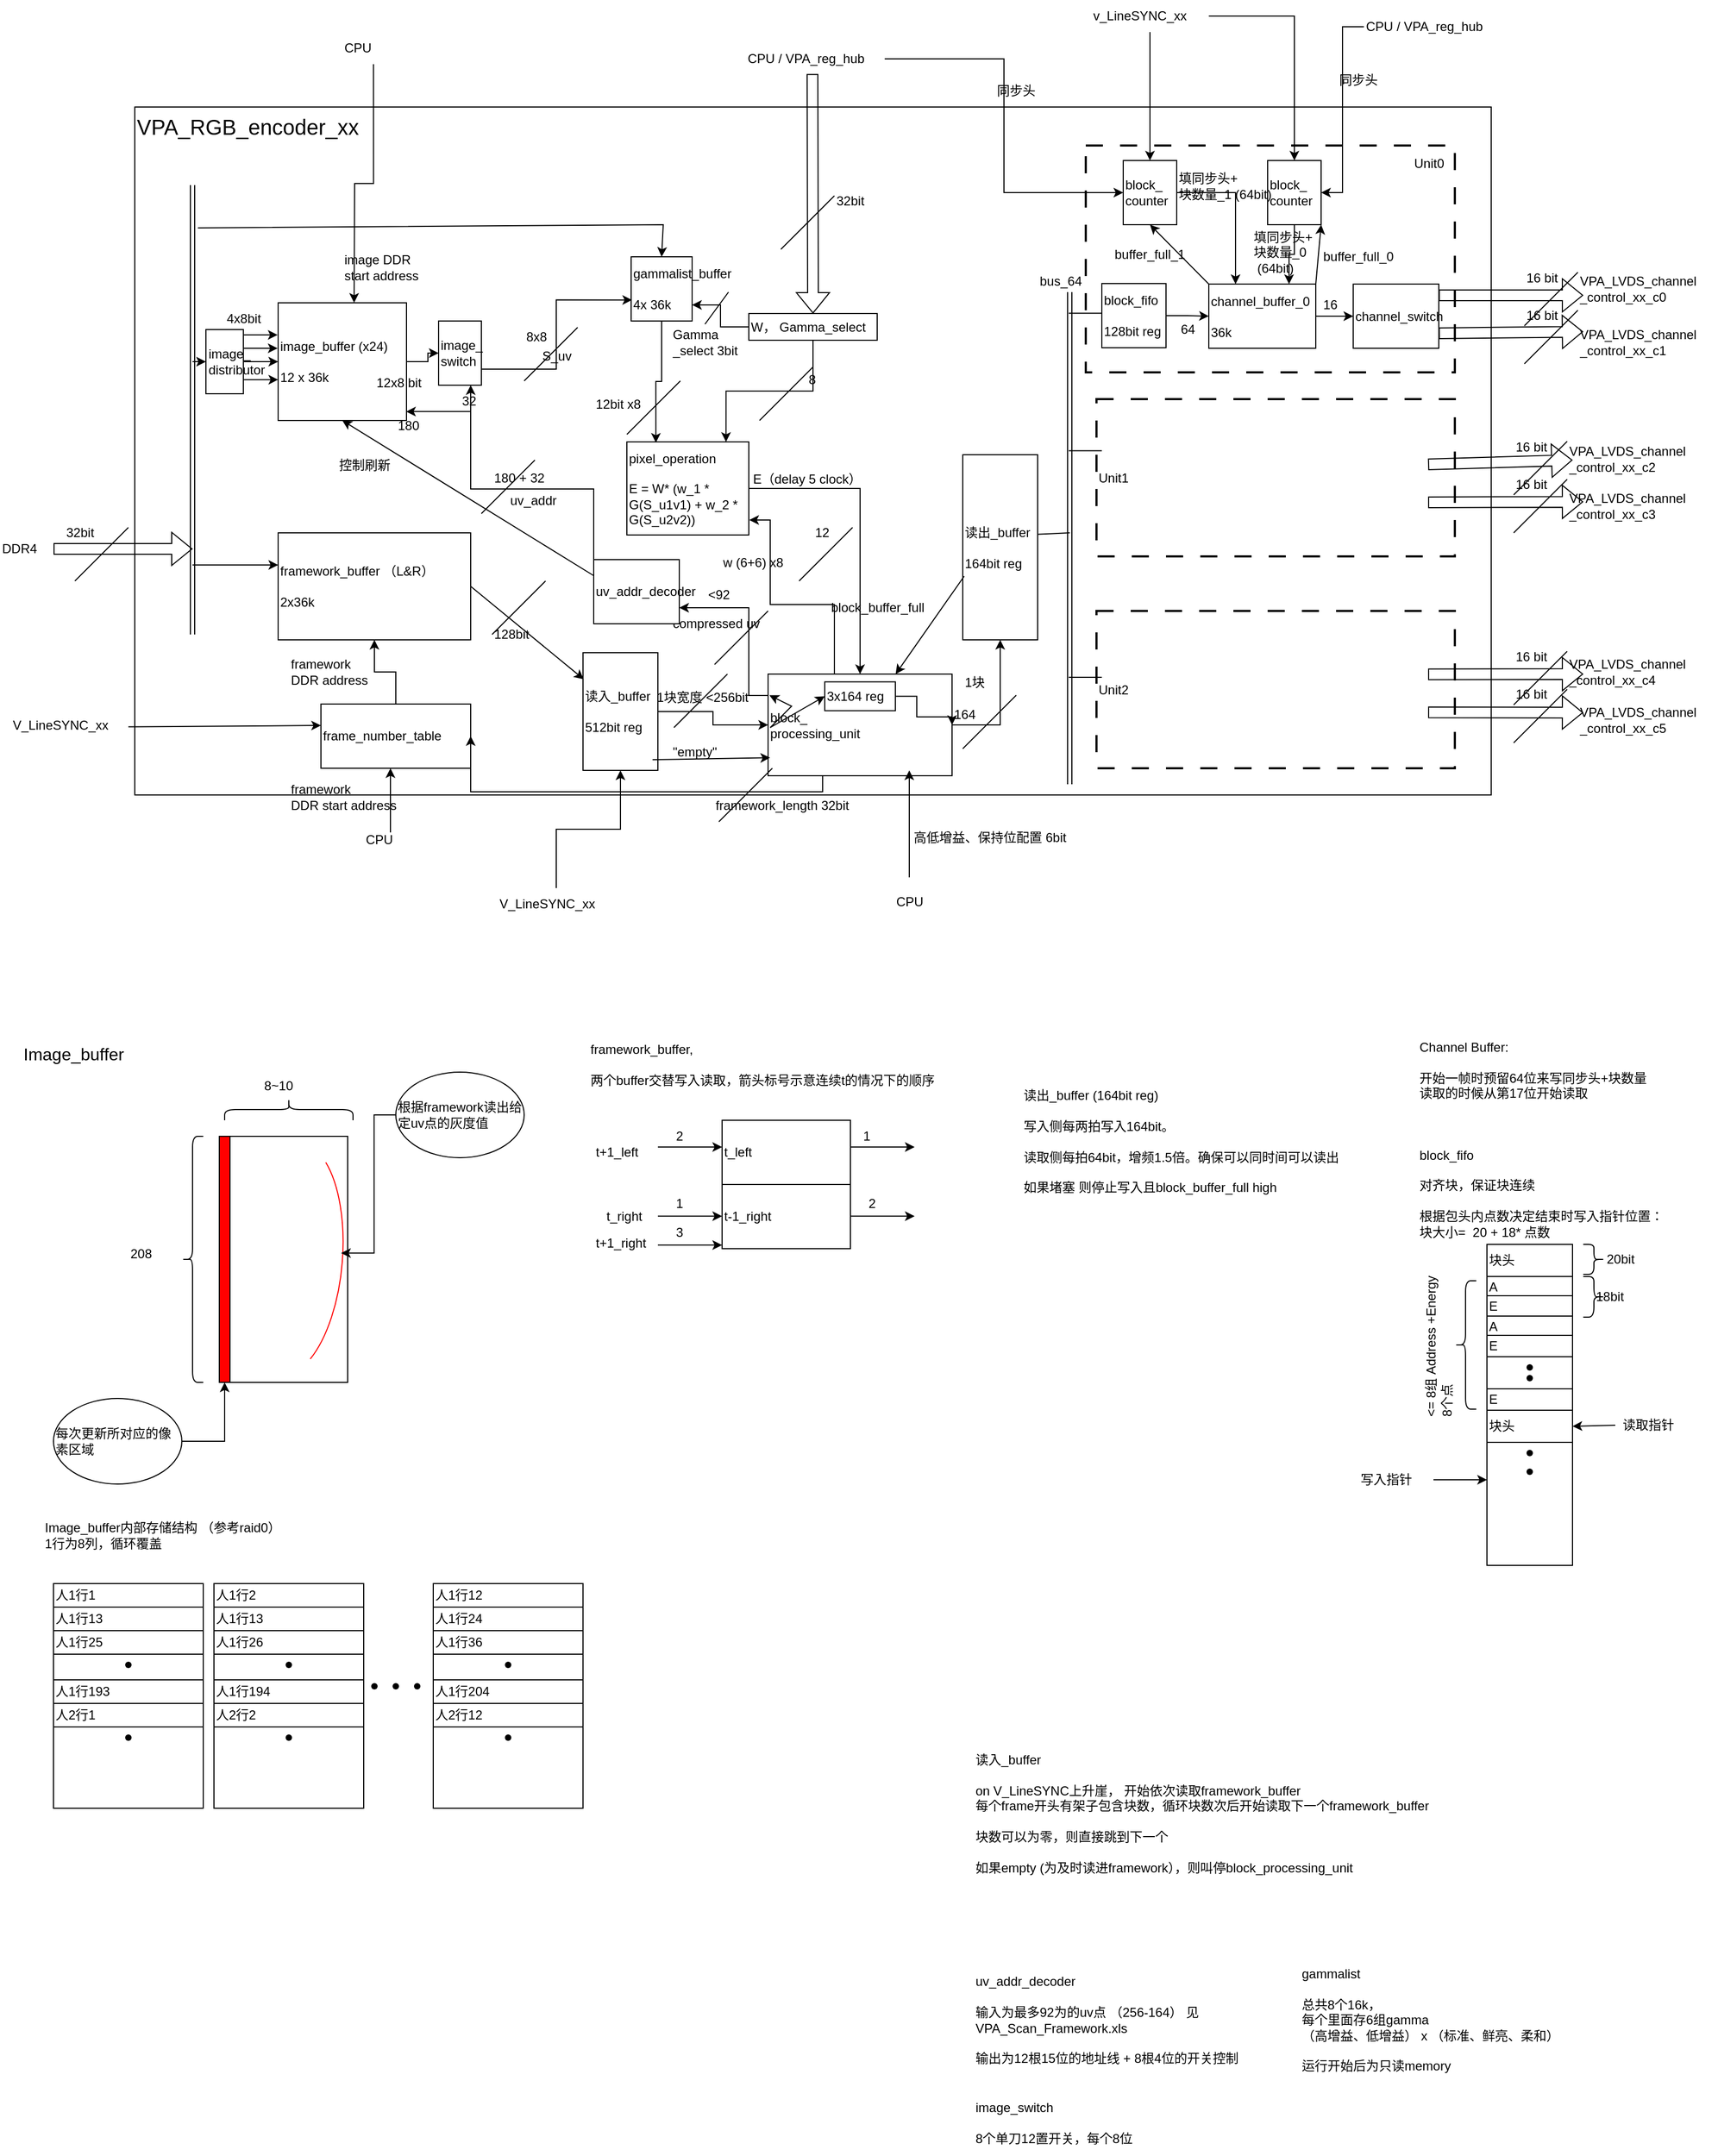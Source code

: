 <mxfile version="21.8.0" type="github">
  <diagram name="第 1 页" id="ep1sRSj-YBQsRqxdDMAc">
    <mxGraphModel dx="1509" dy="1967" grid="1" gridSize="10" guides="1" tooltips="1" connect="1" arrows="1" fold="1" page="1" pageScale="1" pageWidth="1654" pageHeight="1169" math="0" shadow="0">
      <root>
        <mxCell id="0" />
        <mxCell id="1" parent="0" />
        <mxCell id="cldiekTmhA_fRyHzEmdY-1" value="&lt;font style=&quot;font-size: 20px;&quot;&gt;VPA_RGB_encoder_xx&lt;/font&gt;" style="rounded=0;whiteSpace=wrap;html=1;align=left;verticalAlign=top;" parent="1" vertex="1">
          <mxGeometry x="146" y="-840" width="1268" height="643" as="geometry" />
        </mxCell>
        <mxCell id="ciuXsNQyBkg0bQA8dguX-9" style="edgeStyle=orthogonalEdgeStyle;rounded=0;orthogonalLoop=1;jettySize=auto;html=1;align=left;" parent="1" source="cldiekTmhA_fRyHzEmdY-2" target="ciuXsNQyBkg0bQA8dguX-8" edge="1">
          <mxGeometry relative="1" as="geometry" />
        </mxCell>
        <mxCell id="cldiekTmhA_fRyHzEmdY-2" value="image_buffer (x24)&lt;br&gt;&lt;br&gt;12 x 36k" style="rounded=0;whiteSpace=wrap;html=1;align=left;" parent="1" vertex="1">
          <mxGeometry x="280" y="-657" width="120" height="110" as="geometry" />
        </mxCell>
        <mxCell id="cldiekTmhA_fRyHzEmdY-4" value="framework_buffer （L&amp;amp;R）&lt;br&gt;&lt;br&gt;2x36k" style="rounded=0;whiteSpace=wrap;html=1;align=left;" parent="1" vertex="1">
          <mxGeometry x="280" y="-442" width="180" height="100" as="geometry" />
        </mxCell>
        <mxCell id="cldiekTmhA_fRyHzEmdY-127" style="edgeStyle=orthogonalEdgeStyle;rounded=0;orthogonalLoop=1;jettySize=auto;html=1;entryX=0.238;entryY=0.009;entryDx=0;entryDy=0;entryPerimeter=0;align=left;" parent="1" source="cldiekTmhA_fRyHzEmdY-5" target="cldiekTmhA_fRyHzEmdY-36" edge="1">
          <mxGeometry relative="1" as="geometry" />
        </mxCell>
        <mxCell id="cldiekTmhA_fRyHzEmdY-5" value="gammalist_buffer&lt;br&gt;&lt;br&gt;4x 36k" style="rounded=0;whiteSpace=wrap;html=1;align=left;" parent="1" vertex="1">
          <mxGeometry x="610" y="-700" width="57" height="60" as="geometry" />
        </mxCell>
        <mxCell id="cldiekTmhA_fRyHzEmdY-6" value="读出_buffer&lt;br&gt;&lt;br&gt;164bit reg" style="rounded=0;whiteSpace=wrap;html=1;align=left;" parent="1" vertex="1">
          <mxGeometry x="920" y="-515" width="70" height="173" as="geometry" />
        </mxCell>
        <mxCell id="tdWR4DHAmrtWOp74VlEE-38" style="edgeStyle=orthogonalEdgeStyle;rounded=0;orthogonalLoop=1;jettySize=auto;html=1;entryX=0;entryY=0.5;entryDx=0;entryDy=0;align=left;" parent="1" source="cldiekTmhA_fRyHzEmdY-7" target="tdWR4DHAmrtWOp74VlEE-29" edge="1">
          <mxGeometry relative="1" as="geometry" />
        </mxCell>
        <mxCell id="cldiekTmhA_fRyHzEmdY-7" value="channel_buffer_0&lt;br&gt;&lt;br&gt;36k" style="rounded=0;whiteSpace=wrap;html=1;align=left;" parent="1" vertex="1">
          <mxGeometry x="1150" y="-674.5" width="100" height="60" as="geometry" />
        </mxCell>
        <mxCell id="cldiekTmhA_fRyHzEmdY-13" value="" style="shape=link;html=1;rounded=0;align=left;" parent="1" edge="1">
          <mxGeometry width="100" relative="1" as="geometry">
            <mxPoint x="1020" y="-667" as="sourcePoint" />
            <mxPoint x="1020" y="-207" as="targetPoint" />
          </mxGeometry>
        </mxCell>
        <mxCell id="cldiekTmhA_fRyHzEmdY-14" value="" style="endArrow=none;html=1;rounded=0;exitX=0.993;exitY=0.43;exitDx=0;exitDy=0;exitPerimeter=0;align=left;" parent="1" source="cldiekTmhA_fRyHzEmdY-6" edge="1">
          <mxGeometry width="50" height="50" relative="1" as="geometry">
            <mxPoint x="920" y="-247" as="sourcePoint" />
            <mxPoint x="1020" y="-442" as="targetPoint" />
          </mxGeometry>
        </mxCell>
        <mxCell id="cldiekTmhA_fRyHzEmdY-15" value="" style="endArrow=none;html=1;rounded=0;exitX=0.993;exitY=0.43;exitDx=0;exitDy=0;exitPerimeter=0;align=left;" parent="1" edge="1">
          <mxGeometry width="50" height="50" relative="1" as="geometry">
            <mxPoint x="1019" y="-647.19" as="sourcePoint" />
            <mxPoint x="1050" y="-647.19" as="targetPoint" />
          </mxGeometry>
        </mxCell>
        <mxCell id="cldiekTmhA_fRyHzEmdY-18" value="" style="endArrow=none;html=1;rounded=0;exitX=0.993;exitY=0.43;exitDx=0;exitDy=0;exitPerimeter=0;align=left;" parent="1" edge="1">
          <mxGeometry width="50" height="50" relative="1" as="geometry">
            <mxPoint x="1019" y="-518.72" as="sourcePoint" />
            <mxPoint x="1050" y="-518.72" as="targetPoint" />
          </mxGeometry>
        </mxCell>
        <mxCell id="cldiekTmhA_fRyHzEmdY-19" value="" style="endArrow=none;html=1;rounded=0;exitX=0.993;exitY=0.43;exitDx=0;exitDy=0;exitPerimeter=0;align=left;" parent="1" edge="1">
          <mxGeometry width="50" height="50" relative="1" as="geometry">
            <mxPoint x="1019" y="-307" as="sourcePoint" />
            <mxPoint x="1050" y="-307" as="targetPoint" />
          </mxGeometry>
        </mxCell>
        <mxCell id="cldiekTmhA_fRyHzEmdY-21" value="" style="shape=flexArrow;endArrow=classic;html=1;rounded=0;align=left;" parent="1" edge="1">
          <mxGeometry width="50" height="50" relative="1" as="geometry">
            <mxPoint x="1365" y="-664.02" as="sourcePoint" />
            <mxPoint x="1500" y="-664" as="targetPoint" />
          </mxGeometry>
        </mxCell>
        <mxCell id="cldiekTmhA_fRyHzEmdY-22" value="" style="endArrow=none;html=1;rounded=0;align=left;" parent="1" edge="1">
          <mxGeometry width="50" height="50" relative="1" as="geometry">
            <mxPoint x="1445" y="-635.5" as="sourcePoint" />
            <mxPoint x="1495" y="-685.5" as="targetPoint" />
          </mxGeometry>
        </mxCell>
        <mxCell id="cldiekTmhA_fRyHzEmdY-23" value="16 bit" style="text;html=1;align=left;verticalAlign=middle;resizable=0;points=[];autosize=1;strokeColor=none;fillColor=none;" parent="1" vertex="1">
          <mxGeometry x="1445" y="-695.5" width="50" height="30" as="geometry" />
        </mxCell>
        <mxCell id="cldiekTmhA_fRyHzEmdY-24" value="VPA_LVDS_channel&lt;br&gt;_control_xx_c0" style="text;html=1;align=left;verticalAlign=middle;resizable=0;points=[];autosize=1;strokeColor=none;fillColor=none;" parent="1" vertex="1">
          <mxGeometry x="1495" y="-690" width="130" height="40" as="geometry" />
        </mxCell>
        <mxCell id="cldiekTmhA_fRyHzEmdY-35" value="bus_64" style="text;html=1;align=left;verticalAlign=middle;resizable=0;points=[];autosize=1;strokeColor=none;fillColor=none;" parent="1" vertex="1">
          <mxGeometry x="990" y="-692" width="60" height="30" as="geometry" />
        </mxCell>
        <mxCell id="cldiekTmhA_fRyHzEmdY-191" style="edgeStyle=orthogonalEdgeStyle;rounded=0;orthogonalLoop=1;jettySize=auto;html=1;align=left;entryX=0.5;entryY=0;entryDx=0;entryDy=0;" parent="1" source="cldiekTmhA_fRyHzEmdY-36" target="cldiekTmhA_fRyHzEmdY-149" edge="1">
          <mxGeometry relative="1" as="geometry" />
        </mxCell>
        <mxCell id="tdWR4DHAmrtWOp74VlEE-18" style="edgeStyle=orthogonalEdgeStyle;rounded=0;orthogonalLoop=1;jettySize=auto;html=1;entryX=0.997;entryY=0.924;entryDx=0;entryDy=0;entryPerimeter=0;exitX=0;exitY=0;exitDx=0;exitDy=0;align=left;" parent="1" source="ciuXsNQyBkg0bQA8dguX-12" target="cldiekTmhA_fRyHzEmdY-2" edge="1">
          <mxGeometry relative="1" as="geometry">
            <mxPoint x="500" y="-524" as="targetPoint" />
            <Array as="points">
              <mxPoint x="575" y="-483" />
              <mxPoint x="460" y="-483" />
              <mxPoint x="460" y="-555" />
            </Array>
          </mxGeometry>
        </mxCell>
        <mxCell id="ciuXsNQyBkg0bQA8dguX-11" style="edgeStyle=orthogonalEdgeStyle;rounded=0;orthogonalLoop=1;jettySize=auto;html=1;entryX=0.75;entryY=1;entryDx=0;entryDy=0;exitX=0;exitY=0;exitDx=0;exitDy=0;align=left;" parent="1" source="ciuXsNQyBkg0bQA8dguX-12" target="ciuXsNQyBkg0bQA8dguX-8" edge="1">
          <mxGeometry relative="1" as="geometry">
            <Array as="points">
              <mxPoint x="575" y="-483" />
              <mxPoint x="460" y="-483" />
            </Array>
          </mxGeometry>
        </mxCell>
        <mxCell id="cldiekTmhA_fRyHzEmdY-36" value="pixel_operation&lt;br&gt;&lt;br&gt;E = W* (w_1 * G(S_u1v1) + w_2 * G(S_u2v2))" style="rounded=0;whiteSpace=wrap;html=1;align=left;" parent="1" vertex="1">
          <mxGeometry x="606" y="-527" width="114" height="87" as="geometry" />
        </mxCell>
        <mxCell id="cldiekTmhA_fRyHzEmdY-65" style="edgeStyle=orthogonalEdgeStyle;rounded=0;orthogonalLoop=1;jettySize=auto;html=1;entryX=0.813;entryY=0;entryDx=0;entryDy=0;entryPerimeter=0;align=left;" parent="1" source="cldiekTmhA_fRyHzEmdY-38" target="cldiekTmhA_fRyHzEmdY-36" edge="1">
          <mxGeometry relative="1" as="geometry" />
        </mxCell>
        <mxCell id="tdWR4DHAmrtWOp74VlEE-26" style="edgeStyle=orthogonalEdgeStyle;rounded=0;orthogonalLoop=1;jettySize=auto;html=1;entryX=1;entryY=0.75;entryDx=0;entryDy=0;align=left;" parent="1" source="cldiekTmhA_fRyHzEmdY-38" target="cldiekTmhA_fRyHzEmdY-5" edge="1">
          <mxGeometry relative="1" as="geometry" />
        </mxCell>
        <mxCell id="cldiekTmhA_fRyHzEmdY-38" value="W， Gamma_select" style="rounded=0;whiteSpace=wrap;html=1;align=left;" parent="1" vertex="1">
          <mxGeometry x="720" y="-647" width="120" height="25" as="geometry" />
        </mxCell>
        <mxCell id="cldiekTmhA_fRyHzEmdY-39" value="" style="shape=flexArrow;endArrow=classic;html=1;rounded=0;entryX=0.5;entryY=0;entryDx=0;entryDy=0;exitX=0.481;exitY=0.972;exitDx=0;exitDy=0;exitPerimeter=0;align=left;" parent="1" source="cldiekTmhA_fRyHzEmdY-42" target="cldiekTmhA_fRyHzEmdY-38" edge="1">
          <mxGeometry width="50" height="50" relative="1" as="geometry">
            <mxPoint x="780" y="-817" as="sourcePoint" />
            <mxPoint x="790" y="-807" as="targetPoint" />
          </mxGeometry>
        </mxCell>
        <mxCell id="cldiekTmhA_fRyHzEmdY-40" value="" style="endArrow=none;html=1;rounded=0;align=left;" parent="1" edge="1">
          <mxGeometry width="50" height="50" relative="1" as="geometry">
            <mxPoint x="750" y="-707" as="sourcePoint" />
            <mxPoint x="800" y="-757" as="targetPoint" />
          </mxGeometry>
        </mxCell>
        <mxCell id="cldiekTmhA_fRyHzEmdY-41" value="32bit" style="text;html=1;align=left;verticalAlign=middle;resizable=0;points=[];autosize=1;strokeColor=none;fillColor=none;" parent="1" vertex="1">
          <mxGeometry x="800" y="-767" width="50" height="30" as="geometry" />
        </mxCell>
        <mxCell id="cldiekTmhA_fRyHzEmdY-166" style="edgeStyle=orthogonalEdgeStyle;rounded=0;orthogonalLoop=1;jettySize=auto;html=1;entryX=0;entryY=0.5;entryDx=0;entryDy=0;align=left;" parent="1" source="cldiekTmhA_fRyHzEmdY-42" target="cldiekTmhA_fRyHzEmdY-161" edge="1">
          <mxGeometry relative="1" as="geometry" />
        </mxCell>
        <mxCell id="cldiekTmhA_fRyHzEmdY-42" value="CPU / VPA_reg_hub" style="text;html=1;align=left;verticalAlign=middle;resizable=0;points=[];autosize=1;strokeColor=none;fillColor=none;" parent="1" vertex="1">
          <mxGeometry x="717" y="-900" width="130" height="30" as="geometry" />
        </mxCell>
        <mxCell id="cldiekTmhA_fRyHzEmdY-44" value="" style="shape=link;html=1;rounded=0;align=left;" parent="1" edge="1">
          <mxGeometry width="100" relative="1" as="geometry">
            <mxPoint x="200" y="-767" as="sourcePoint" />
            <mxPoint x="200" y="-347" as="targetPoint" />
          </mxGeometry>
        </mxCell>
        <mxCell id="cldiekTmhA_fRyHzEmdY-45" value="" style="shape=flexArrow;endArrow=classic;html=1;rounded=0;align=left;" parent="1" edge="1">
          <mxGeometry width="50" height="50" relative="1" as="geometry">
            <mxPoint x="70" y="-427" as="sourcePoint" />
            <mxPoint x="200" y="-427" as="targetPoint" />
          </mxGeometry>
        </mxCell>
        <mxCell id="cldiekTmhA_fRyHzEmdY-46" value="DDR4" style="text;html=1;align=left;verticalAlign=middle;resizable=0;points=[];autosize=1;strokeColor=none;fillColor=none;" parent="1" vertex="1">
          <mxGeometry x="20" y="-442" width="60" height="30" as="geometry" />
        </mxCell>
        <mxCell id="cldiekTmhA_fRyHzEmdY-47" value="" style="endArrow=none;html=1;rounded=0;align=left;" parent="1" edge="1">
          <mxGeometry width="50" height="50" relative="1" as="geometry">
            <mxPoint x="90" y="-397" as="sourcePoint" />
            <mxPoint x="140" y="-447" as="targetPoint" />
          </mxGeometry>
        </mxCell>
        <mxCell id="cldiekTmhA_fRyHzEmdY-48" value="32bit" style="text;html=1;align=left;verticalAlign=middle;resizable=0;points=[];autosize=1;strokeColor=none;fillColor=none;" parent="1" vertex="1">
          <mxGeometry x="80" y="-457" width="50" height="30" as="geometry" />
        </mxCell>
        <mxCell id="cldiekTmhA_fRyHzEmdY-49" value="" style="endArrow=classic;html=1;rounded=0;entryX=0;entryY=0.5;entryDx=0;entryDy=0;align=left;" parent="1" source="ciuXsNQyBkg0bQA8dguX-2" target="cldiekTmhA_fRyHzEmdY-2" edge="1">
          <mxGeometry width="50" height="50" relative="1" as="geometry">
            <mxPoint x="200" y="-602" as="sourcePoint" />
            <mxPoint x="250" y="-637" as="targetPoint" />
          </mxGeometry>
        </mxCell>
        <mxCell id="cldiekTmhA_fRyHzEmdY-50" value="" style="endArrow=classic;html=1;rounded=0;entryX=0;entryY=0.5;entryDx=0;entryDy=0;align=left;" parent="1" edge="1">
          <mxGeometry width="50" height="50" relative="1" as="geometry">
            <mxPoint x="200" y="-412" as="sourcePoint" />
            <mxPoint x="280" y="-412" as="targetPoint" />
          </mxGeometry>
        </mxCell>
        <mxCell id="cldiekTmhA_fRyHzEmdY-53" value="" style="endArrow=classic;html=1;rounded=0;entryX=0;entryY=0.25;entryDx=0;entryDy=0;exitX=1;exitY=0.559;exitDx=0;exitDy=0;exitPerimeter=0;align=left;" parent="1" source="cldiekTmhA_fRyHzEmdY-54" edge="1">
          <mxGeometry width="50" height="50" relative="1" as="geometry">
            <mxPoint x="125" y="-255" as="sourcePoint" />
            <mxPoint x="320.0" y="-262" as="targetPoint" />
          </mxGeometry>
        </mxCell>
        <mxCell id="cldiekTmhA_fRyHzEmdY-54" value="V_LineSYNC_xx" style="text;html=1;align=left;verticalAlign=middle;resizable=0;points=[];autosize=1;strokeColor=none;fillColor=none;" parent="1" vertex="1">
          <mxGeometry x="30" y="-277.5" width="110" height="30" as="geometry" />
        </mxCell>
        <mxCell id="cldiekTmhA_fRyHzEmdY-67" value="" style="rounded=0;whiteSpace=wrap;html=1;align=left;" parent="1" vertex="1">
          <mxGeometry x="225" y="122" width="120" height="230" as="geometry" />
        </mxCell>
        <mxCell id="cldiekTmhA_fRyHzEmdY-68" value="" style="rounded=0;whiteSpace=wrap;html=1;fillColor=#FF0000;align=left;" parent="1" vertex="1">
          <mxGeometry x="225" y="122" width="10" height="230" as="geometry" />
        </mxCell>
        <mxCell id="cldiekTmhA_fRyHzEmdY-69" value="" style="verticalLabelPosition=bottom;verticalAlign=top;html=1;shape=mxgraph.basic.arc;startAngle=0.089;endAngle=0.405;rotation=5;fontColor=#FF0000;strokeColor=#FF0000;align=left;" parent="1" vertex="1">
          <mxGeometry x="240" y="127" width="100" height="220" as="geometry" />
        </mxCell>
        <mxCell id="cldiekTmhA_fRyHzEmdY-70" value="" style="shape=curlyBracket;whiteSpace=wrap;html=1;rounded=1;labelPosition=left;verticalLabelPosition=middle;align=left;verticalAlign=middle;" parent="1" vertex="1">
          <mxGeometry x="190" y="122" width="20" height="230" as="geometry" />
        </mxCell>
        <mxCell id="cldiekTmhA_fRyHzEmdY-71" value="208" style="text;html=1;align=left;verticalAlign=middle;resizable=0;points=[];autosize=1;strokeColor=none;fillColor=none;" parent="1" vertex="1">
          <mxGeometry x="140" y="217" width="40" height="30" as="geometry" />
        </mxCell>
        <mxCell id="cldiekTmhA_fRyHzEmdY-72" value="" style="shape=curlyBracket;whiteSpace=wrap;html=1;rounded=1;labelPosition=left;verticalLabelPosition=middle;align=left;verticalAlign=middle;rotation=90;" parent="1" vertex="1">
          <mxGeometry x="280" y="37" width="20" height="120" as="geometry" />
        </mxCell>
        <mxCell id="cldiekTmhA_fRyHzEmdY-73" value="8~10" style="text;html=1;align=left;verticalAlign=middle;resizable=0;points=[];autosize=1;strokeColor=none;fillColor=none;" parent="1" vertex="1">
          <mxGeometry x="265" y="60" width="50" height="30" as="geometry" />
        </mxCell>
        <mxCell id="cldiekTmhA_fRyHzEmdY-74" value="&lt;font style=&quot;font-size: 16px;&quot;&gt;Image_buffer&lt;br&gt;&lt;br&gt;&lt;/font&gt;" style="text;html=1;align=left;verticalAlign=middle;resizable=0;points=[];autosize=1;strokeColor=none;fillColor=none;" parent="1" vertex="1">
          <mxGeometry x="40" y="30" width="120" height="50" as="geometry" />
        </mxCell>
        <mxCell id="cldiekTmhA_fRyHzEmdY-76" style="edgeStyle=orthogonalEdgeStyle;rounded=0;orthogonalLoop=1;jettySize=auto;html=1;align=left;" parent="1" source="cldiekTmhA_fRyHzEmdY-75" target="cldiekTmhA_fRyHzEmdY-68" edge="1">
          <mxGeometry relative="1" as="geometry" />
        </mxCell>
        <mxCell id="cldiekTmhA_fRyHzEmdY-75" value="每次更新所对应的像素区域" style="ellipse;whiteSpace=wrap;html=1;align=left;" parent="1" vertex="1">
          <mxGeometry x="70" y="367" width="120" height="80" as="geometry" />
        </mxCell>
        <mxCell id="cldiekTmhA_fRyHzEmdY-78" style="edgeStyle=orthogonalEdgeStyle;rounded=0;orthogonalLoop=1;jettySize=auto;html=1;entryX=0.982;entryY=0.454;entryDx=0;entryDy=0;entryPerimeter=0;align=left;" parent="1" source="cldiekTmhA_fRyHzEmdY-77" target="cldiekTmhA_fRyHzEmdY-69" edge="1">
          <mxGeometry relative="1" as="geometry" />
        </mxCell>
        <mxCell id="cldiekTmhA_fRyHzEmdY-77" value="根据framework读出给定uv点的灰度值" style="ellipse;whiteSpace=wrap;html=1;align=left;" parent="1" vertex="1">
          <mxGeometry x="390" y="62" width="120" height="80" as="geometry" />
        </mxCell>
        <mxCell id="cldiekTmhA_fRyHzEmdY-79" value="t_left" style="rounded=0;whiteSpace=wrap;html=1;align=left;" parent="1" vertex="1">
          <mxGeometry x="695" y="107" width="120" height="60" as="geometry" />
        </mxCell>
        <mxCell id="cldiekTmhA_fRyHzEmdY-80" value="framework_buffer,&lt;br&gt;&lt;br&gt;两个buffer交替写入读取，箭头标号示意连续t的情况下的顺序" style="text;html=1;align=left;verticalAlign=middle;resizable=0;points=[];autosize=1;strokeColor=none;fillColor=none;" parent="1" vertex="1">
          <mxGeometry x="570" y="25" width="350" height="60" as="geometry" />
        </mxCell>
        <mxCell id="cldiekTmhA_fRyHzEmdY-81" value="t-1_right" style="rounded=0;whiteSpace=wrap;html=1;align=left;" parent="1" vertex="1">
          <mxGeometry x="695" y="167" width="120" height="60" as="geometry" />
        </mxCell>
        <mxCell id="cldiekTmhA_fRyHzEmdY-82" value="" style="endArrow=classic;html=1;rounded=0;align=left;" parent="1" edge="1">
          <mxGeometry width="50" height="50" relative="1" as="geometry">
            <mxPoint x="815" y="132" as="sourcePoint" />
            <mxPoint x="875" y="132" as="targetPoint" />
          </mxGeometry>
        </mxCell>
        <mxCell id="cldiekTmhA_fRyHzEmdY-83" value="" style="endArrow=classic;html=1;rounded=0;align=left;" parent="1" edge="1">
          <mxGeometry width="50" height="50" relative="1" as="geometry">
            <mxPoint x="815" y="196.63" as="sourcePoint" />
            <mxPoint x="875" y="196.63" as="targetPoint" />
          </mxGeometry>
        </mxCell>
        <mxCell id="cldiekTmhA_fRyHzEmdY-84" value="" style="endArrow=classic;html=1;rounded=0;align=left;" parent="1" edge="1">
          <mxGeometry width="50" height="50" relative="1" as="geometry">
            <mxPoint x="635" y="132" as="sourcePoint" />
            <mxPoint x="695" y="132" as="targetPoint" />
          </mxGeometry>
        </mxCell>
        <mxCell id="cldiekTmhA_fRyHzEmdY-85" value="t+1_left" style="text;html=1;align=left;verticalAlign=middle;resizable=0;points=[];autosize=1;strokeColor=none;fillColor=none;" parent="1" vertex="1">
          <mxGeometry x="575" y="122" width="60" height="30" as="geometry" />
        </mxCell>
        <mxCell id="cldiekTmhA_fRyHzEmdY-86" value="t+1_right" style="text;html=1;align=left;verticalAlign=middle;resizable=0;points=[];autosize=1;strokeColor=none;fillColor=none;" parent="1" vertex="1">
          <mxGeometry x="575" y="207" width="70" height="30" as="geometry" />
        </mxCell>
        <mxCell id="cldiekTmhA_fRyHzEmdY-87" value="" style="endArrow=classic;html=1;rounded=0;align=left;" parent="1" edge="1">
          <mxGeometry width="50" height="50" relative="1" as="geometry">
            <mxPoint x="635" y="196.63" as="sourcePoint" />
            <mxPoint x="695" y="196.63" as="targetPoint" />
          </mxGeometry>
        </mxCell>
        <mxCell id="cldiekTmhA_fRyHzEmdY-88" value="1" style="text;html=1;align=left;verticalAlign=middle;resizable=0;points=[];autosize=1;strokeColor=none;fillColor=none;" parent="1" vertex="1">
          <mxGeometry x="825" y="107" width="30" height="30" as="geometry" />
        </mxCell>
        <mxCell id="cldiekTmhA_fRyHzEmdY-89" value="2" style="text;html=1;align=left;verticalAlign=middle;resizable=0;points=[];autosize=1;strokeColor=none;fillColor=none;" parent="1" vertex="1">
          <mxGeometry x="830" y="170" width="30" height="30" as="geometry" />
        </mxCell>
        <mxCell id="cldiekTmhA_fRyHzEmdY-90" value="2" style="text;html=1;align=left;verticalAlign=middle;resizable=0;points=[];autosize=1;strokeColor=none;fillColor=none;" parent="1" vertex="1">
          <mxGeometry x="650" y="107" width="30" height="30" as="geometry" />
        </mxCell>
        <mxCell id="cldiekTmhA_fRyHzEmdY-91" value="1" style="text;html=1;align=left;verticalAlign=middle;resizable=0;points=[];autosize=1;strokeColor=none;fillColor=none;" parent="1" vertex="1">
          <mxGeometry x="650" y="170" width="30" height="30" as="geometry" />
        </mxCell>
        <mxCell id="cldiekTmhA_fRyHzEmdY-92" value="t_right" style="text;html=1;align=left;verticalAlign=middle;resizable=0;points=[];autosize=1;strokeColor=none;fillColor=none;" parent="1" vertex="1">
          <mxGeometry x="585" y="182" width="60" height="30" as="geometry" />
        </mxCell>
        <mxCell id="cldiekTmhA_fRyHzEmdY-93" value="" style="endArrow=classic;html=1;rounded=0;align=left;" parent="1" edge="1">
          <mxGeometry width="50" height="50" relative="1" as="geometry">
            <mxPoint x="635" y="223.63" as="sourcePoint" />
            <mxPoint x="695" y="223.63" as="targetPoint" />
          </mxGeometry>
        </mxCell>
        <mxCell id="cldiekTmhA_fRyHzEmdY-94" value="3" style="text;html=1;align=left;verticalAlign=middle;resizable=0;points=[];autosize=1;strokeColor=none;fillColor=none;" parent="1" vertex="1">
          <mxGeometry x="650" y="197" width="30" height="30" as="geometry" />
        </mxCell>
        <mxCell id="cldiekTmhA_fRyHzEmdY-95" value="" style="rounded=0;whiteSpace=wrap;html=1;align=left;" parent="1" vertex="1">
          <mxGeometry x="1410" y="223" width="80" height="300" as="geometry" />
        </mxCell>
        <mxCell id="cldiekTmhA_fRyHzEmdY-96" value="读出_buffer (164bit reg)&lt;br&gt;&lt;br&gt;&lt;div style=&quot;&quot;&gt;写入侧每两拍写入164bit。&lt;/div&gt;&lt;div style=&quot;&quot;&gt;&lt;br&gt;&lt;/div&gt;&lt;div style=&quot;&quot;&gt;读取侧每拍64bit，增频1.5倍。确保可以同时间可以读出&lt;/div&gt;&lt;div style=&quot;&quot;&gt;&lt;br&gt;&lt;/div&gt;&lt;div style=&quot;&quot;&gt;如果堵塞 则停止写入且block_buffer_full high&lt;br&gt;&lt;/div&gt;" style="text;html=1;align=left;verticalAlign=middle;resizable=0;points=[];autosize=1;strokeColor=none;fillColor=none;" parent="1" vertex="1">
          <mxGeometry x="975" y="72" width="320" height="110" as="geometry" />
        </mxCell>
        <mxCell id="cldiekTmhA_fRyHzEmdY-97" value="块头" style="rounded=0;whiteSpace=wrap;html=1;align=left;" parent="1" vertex="1">
          <mxGeometry x="1410" y="223" width="80" height="30" as="geometry" />
        </mxCell>
        <mxCell id="cldiekTmhA_fRyHzEmdY-98" value="A" style="rounded=0;whiteSpace=wrap;html=1;align=left;" parent="1" vertex="1">
          <mxGeometry x="1410" y="253" width="80" height="20" as="geometry" />
        </mxCell>
        <mxCell id="cldiekTmhA_fRyHzEmdY-99" value="E" style="rounded=0;whiteSpace=wrap;html=1;align=left;" parent="1" vertex="1">
          <mxGeometry x="1410" y="271" width="80" height="20" as="geometry" />
        </mxCell>
        <mxCell id="cldiekTmhA_fRyHzEmdY-100" value="A" style="rounded=0;whiteSpace=wrap;html=1;align=left;" parent="1" vertex="1">
          <mxGeometry x="1410" y="290" width="80" height="20" as="geometry" />
        </mxCell>
        <mxCell id="cldiekTmhA_fRyHzEmdY-101" value="E" style="rounded=0;whiteSpace=wrap;html=1;align=left;" parent="1" vertex="1">
          <mxGeometry x="1410" y="308" width="80" height="20" as="geometry" />
        </mxCell>
        <mxCell id="cldiekTmhA_fRyHzEmdY-103" value="E" style="rounded=0;whiteSpace=wrap;html=1;align=left;" parent="1" vertex="1">
          <mxGeometry x="1410" y="358" width="80" height="20" as="geometry" />
        </mxCell>
        <mxCell id="cldiekTmhA_fRyHzEmdY-104" value="块头" style="rounded=0;whiteSpace=wrap;html=1;align=left;" parent="1" vertex="1">
          <mxGeometry x="1410" y="378" width="80" height="30" as="geometry" />
        </mxCell>
        <mxCell id="cldiekTmhA_fRyHzEmdY-105" value="" style="shape=curlyBracket;whiteSpace=wrap;html=1;rounded=1;labelPosition=left;verticalLabelPosition=middle;align=left;verticalAlign=middle;" parent="1" vertex="1">
          <mxGeometry x="1380" y="257" width="20" height="120" as="geometry" />
        </mxCell>
        <mxCell id="cldiekTmhA_fRyHzEmdY-106" value="&amp;lt;= 8组 Address +Energy&lt;br&gt;8个点" style="text;html=1;align=left;verticalAlign=middle;resizable=0;points=[];autosize=1;strokeColor=none;fillColor=none;rotation=-90;" parent="1" vertex="1">
          <mxGeometry x="1285" y="286" width="160" height="40" as="geometry" />
        </mxCell>
        <mxCell id="cldiekTmhA_fRyHzEmdY-107" value="" style="shape=curlyBracket;whiteSpace=wrap;html=1;rounded=1;labelPosition=left;verticalLabelPosition=middle;align=left;verticalAlign=middle;rotation=-180;" parent="1" vertex="1">
          <mxGeometry x="1500" y="253" width="20" height="38" as="geometry" />
        </mxCell>
        <mxCell id="cldiekTmhA_fRyHzEmdY-108" value="18bit" style="text;html=1;align=left;verticalAlign=middle;resizable=0;points=[];autosize=1;strokeColor=none;fillColor=none;" parent="1" vertex="1">
          <mxGeometry x="1510" y="257" width="50" height="30" as="geometry" />
        </mxCell>
        <mxCell id="cldiekTmhA_fRyHzEmdY-109" value="" style="shape=waypoint;sketch=0;fillStyle=solid;size=6;pointerEvents=1;points=[];fillColor=none;resizable=0;rotatable=0;perimeter=centerPerimeter;snapToPoint=1;align=left;" parent="1" vertex="1">
          <mxGeometry x="1440" y="328" width="20" height="20" as="geometry" />
        </mxCell>
        <mxCell id="cldiekTmhA_fRyHzEmdY-110" value="" style="shape=waypoint;sketch=0;fillStyle=solid;size=6;pointerEvents=1;points=[];fillColor=none;resizable=0;rotatable=0;perimeter=centerPerimeter;snapToPoint=1;align=left;" parent="1" vertex="1">
          <mxGeometry x="1440" y="338" width="20" height="20" as="geometry" />
        </mxCell>
        <mxCell id="cldiekTmhA_fRyHzEmdY-111" value="" style="shape=waypoint;sketch=0;fillStyle=solid;size=6;pointerEvents=1;points=[];fillColor=none;resizable=0;rotatable=0;perimeter=centerPerimeter;snapToPoint=1;align=left;" parent="1" vertex="1">
          <mxGeometry x="1440" y="408" width="20" height="20" as="geometry" />
        </mxCell>
        <mxCell id="cldiekTmhA_fRyHzEmdY-112" value="" style="shape=waypoint;sketch=0;fillStyle=solid;size=6;pointerEvents=1;points=[];fillColor=none;resizable=0;rotatable=0;perimeter=centerPerimeter;snapToPoint=1;align=left;" parent="1" vertex="1">
          <mxGeometry x="1440" y="425.5" width="20" height="20" as="geometry" />
        </mxCell>
        <mxCell id="cldiekTmhA_fRyHzEmdY-113" value="" style="endArrow=classic;html=1;rounded=0;align=left;" parent="1" edge="1">
          <mxGeometry width="50" height="50" relative="1" as="geometry">
            <mxPoint x="1360" y="443" as="sourcePoint" />
            <mxPoint x="1410" y="443" as="targetPoint" />
          </mxGeometry>
        </mxCell>
        <mxCell id="cldiekTmhA_fRyHzEmdY-114" value="写入指针" style="text;html=1;align=left;verticalAlign=middle;resizable=0;points=[];autosize=1;strokeColor=none;fillColor=none;" parent="1" vertex="1">
          <mxGeometry x="1290" y="428" width="70" height="30" as="geometry" />
        </mxCell>
        <mxCell id="cldiekTmhA_fRyHzEmdY-118" style="edgeStyle=orthogonalEdgeStyle;rounded=0;orthogonalLoop=1;jettySize=auto;html=1;entryX=1;entryY=0.5;entryDx=0;entryDy=0;align=left;" parent="1" target="cldiekTmhA_fRyHzEmdY-104" edge="1">
          <mxGeometry relative="1" as="geometry">
            <mxPoint x="1530" y="392.0" as="sourcePoint" />
          </mxGeometry>
        </mxCell>
        <mxCell id="cldiekTmhA_fRyHzEmdY-117" value="读取指针" style="text;html=1;align=left;verticalAlign=middle;resizable=0;points=[];autosize=1;strokeColor=none;fillColor=none;" parent="1" vertex="1">
          <mxGeometry x="1535" y="377" width="70" height="30" as="geometry" />
        </mxCell>
        <mxCell id="cldiekTmhA_fRyHzEmdY-119" value="" style="shape=curlyBracket;whiteSpace=wrap;html=1;rounded=1;labelPosition=left;verticalLabelPosition=middle;align=left;verticalAlign=middle;rotation=-180;" parent="1" vertex="1">
          <mxGeometry x="1500" y="223" width="20" height="28" as="geometry" />
        </mxCell>
        <mxCell id="cldiekTmhA_fRyHzEmdY-120" value="20bit" style="text;html=1;align=left;verticalAlign=middle;resizable=0;points=[];autosize=1;strokeColor=none;fillColor=none;" parent="1" vertex="1">
          <mxGeometry x="1520" y="222" width="50" height="30" as="geometry" />
        </mxCell>
        <mxCell id="cldiekTmhA_fRyHzEmdY-132" value="E（delay 5 clock）" style="text;html=1;align=left;verticalAlign=middle;resizable=0;points=[];autosize=1;strokeColor=none;fillColor=none;" parent="1" vertex="1">
          <mxGeometry x="722" y="-507" width="120" height="30" as="geometry" />
        </mxCell>
        <mxCell id="cldiekTmhA_fRyHzEmdY-137" style="edgeStyle=orthogonalEdgeStyle;rounded=0;orthogonalLoop=1;jettySize=auto;html=1;entryX=0.5;entryY=1;entryDx=0;entryDy=0;align=left;" parent="1" source="cldiekTmhA_fRyHzEmdY-135" target="cldiekTmhA_fRyHzEmdY-4" edge="1">
          <mxGeometry relative="1" as="geometry" />
        </mxCell>
        <mxCell id="cldiekTmhA_fRyHzEmdY-135" value="frame_number_table" style="rounded=0;whiteSpace=wrap;html=1;align=left;" parent="1" vertex="1">
          <mxGeometry x="320" y="-282" width="140" height="60" as="geometry" />
        </mxCell>
        <mxCell id="cldiekTmhA_fRyHzEmdY-141" value="" style="endArrow=classic;html=1;rounded=0;align=left;" parent="1" edge="1">
          <mxGeometry width="50" height="50" relative="1" as="geometry">
            <mxPoint x="385" y="-162" as="sourcePoint" />
            <mxPoint x="385" y="-222" as="targetPoint" />
          </mxGeometry>
        </mxCell>
        <mxCell id="cldiekTmhA_fRyHzEmdY-142" value="CPU" style="text;html=1;align=left;verticalAlign=middle;resizable=0;points=[];autosize=1;strokeColor=none;fillColor=none;" parent="1" vertex="1">
          <mxGeometry x="360" y="-170" width="50" height="30" as="geometry" />
        </mxCell>
        <mxCell id="cldiekTmhA_fRyHzEmdY-143" value="framework&lt;br&gt;DDR address" style="text;html=1;align=left;verticalAlign=middle;resizable=0;points=[];autosize=1;strokeColor=none;fillColor=none;" parent="1" vertex="1">
          <mxGeometry x="290" y="-332" width="100" height="40" as="geometry" />
        </mxCell>
        <mxCell id="cldiekTmhA_fRyHzEmdY-145" style="edgeStyle=orthogonalEdgeStyle;rounded=0;orthogonalLoop=1;jettySize=auto;html=1;entryX=0.813;entryY=0;entryDx=0;entryDy=0;entryPerimeter=0;exitX=0.583;exitY=1;exitDx=0;exitDy=0;exitPerimeter=0;align=left;" parent="1" source="cldiekTmhA_fRyHzEmdY-147" edge="1">
          <mxGeometry relative="1" as="geometry">
            <mxPoint x="350" y="-752" as="sourcePoint" />
            <mxPoint x="351" y="-657" as="targetPoint" />
          </mxGeometry>
        </mxCell>
        <mxCell id="cldiekTmhA_fRyHzEmdY-146" value="image DDR &lt;br&gt;start address" style="text;html=1;align=left;verticalAlign=middle;resizable=0;points=[];autosize=1;strokeColor=none;fillColor=none;" parent="1" vertex="1">
          <mxGeometry x="340" y="-710" width="90" height="40" as="geometry" />
        </mxCell>
        <mxCell id="cldiekTmhA_fRyHzEmdY-147" value="CPU" style="text;html=1;align=left;verticalAlign=middle;resizable=0;points=[];autosize=1;strokeColor=none;fillColor=none;" parent="1" vertex="1">
          <mxGeometry x="340" y="-910" width="50" height="30" as="geometry" />
        </mxCell>
        <mxCell id="cldiekTmhA_fRyHzEmdY-148" value="framework&lt;br&gt;DDR start address" style="text;html=1;align=left;verticalAlign=middle;resizable=0;points=[];autosize=1;strokeColor=none;fillColor=none;" parent="1" vertex="1">
          <mxGeometry x="290" y="-215" width="120" height="40" as="geometry" />
        </mxCell>
        <mxCell id="cldiekTmhA_fRyHzEmdY-150" style="edgeStyle=orthogonalEdgeStyle;rounded=0;orthogonalLoop=1;jettySize=auto;html=1;entryX=1;entryY=0.75;entryDx=0;entryDy=0;align=left;" parent="1" source="cldiekTmhA_fRyHzEmdY-149" target="ciuXsNQyBkg0bQA8dguX-12" edge="1">
          <mxGeometry relative="1" as="geometry">
            <Array as="points">
              <mxPoint x="720" y="-290" />
              <mxPoint x="720" y="-372" />
            </Array>
          </mxGeometry>
        </mxCell>
        <mxCell id="cldiekTmhA_fRyHzEmdY-149" value="block_&lt;br&gt;processing_unit" style="rounded=0;whiteSpace=wrap;html=1;align=left;" parent="1" vertex="1">
          <mxGeometry x="738" y="-310" width="172" height="95" as="geometry" />
        </mxCell>
        <mxCell id="cldiekTmhA_fRyHzEmdY-155" style="edgeStyle=orthogonalEdgeStyle;rounded=0;orthogonalLoop=1;jettySize=auto;html=1;align=left;" parent="1" source="cldiekTmhA_fRyHzEmdY-149" target="cldiekTmhA_fRyHzEmdY-6" edge="1">
          <mxGeometry relative="1" as="geometry" />
        </mxCell>
        <mxCell id="cldiekTmhA_fRyHzEmdY-187" style="edgeStyle=orthogonalEdgeStyle;rounded=0;orthogonalLoop=1;jettySize=auto;html=1;entryX=1;entryY=0.5;entryDx=0;entryDy=0;align=left;" parent="1" source="cldiekTmhA_fRyHzEmdY-149" target="cldiekTmhA_fRyHzEmdY-135" edge="1">
          <mxGeometry relative="1" as="geometry">
            <Array as="points">
              <mxPoint x="789" y="-200" />
              <mxPoint x="460" y="-200" />
            </Array>
          </mxGeometry>
        </mxCell>
        <mxCell id="cldiekTmhA_fRyHzEmdY-151" value="compressed uv" style="text;html=1;align=left;verticalAlign=middle;resizable=0;points=[];autosize=1;strokeColor=none;fillColor=none;" parent="1" vertex="1">
          <mxGeometry x="647" y="-372" width="100" height="30" as="geometry" />
        </mxCell>
        <mxCell id="cldiekTmhA_fRyHzEmdY-152" value="framework_length 32bit" style="text;html=1;align=left;verticalAlign=middle;resizable=0;points=[];autosize=1;strokeColor=none;fillColor=none;" parent="1" vertex="1">
          <mxGeometry x="687" y="-202" width="150" height="30" as="geometry" />
        </mxCell>
        <mxCell id="tdWR4DHAmrtWOp74VlEE-42" style="edgeStyle=orthogonalEdgeStyle;rounded=0;orthogonalLoop=1;jettySize=auto;html=1;entryX=0.25;entryY=0;entryDx=0;entryDy=0;align=left;" parent="1" source="cldiekTmhA_fRyHzEmdY-161" target="cldiekTmhA_fRyHzEmdY-7" edge="1">
          <mxGeometry relative="1" as="geometry" />
        </mxCell>
        <mxCell id="cldiekTmhA_fRyHzEmdY-161" value="block_&lt;br&gt;counter" style="rounded=0;whiteSpace=wrap;html=1;align=left;" parent="1" vertex="1">
          <mxGeometry x="1070" y="-790" width="50" height="60" as="geometry" />
        </mxCell>
        <mxCell id="cldiekTmhA_fRyHzEmdY-164" style="edgeStyle=orthogonalEdgeStyle;rounded=0;orthogonalLoop=1;jettySize=auto;html=1;entryX=0.5;entryY=0;entryDx=0;entryDy=0;align=left;" parent="1" source="cldiekTmhA_fRyHzEmdY-163" target="cldiekTmhA_fRyHzEmdY-161" edge="1">
          <mxGeometry relative="1" as="geometry" />
        </mxCell>
        <mxCell id="tdWR4DHAmrtWOp74VlEE-41" style="edgeStyle=orthogonalEdgeStyle;rounded=0;orthogonalLoop=1;jettySize=auto;html=1;align=left;" parent="1" source="cldiekTmhA_fRyHzEmdY-163" target="tdWR4DHAmrtWOp74VlEE-40" edge="1">
          <mxGeometry relative="1" as="geometry" />
        </mxCell>
        <mxCell id="cldiekTmhA_fRyHzEmdY-163" value="v_LineSYNC_xx" style="text;html=1;align=left;verticalAlign=middle;resizable=0;points=[];autosize=1;strokeColor=none;fillColor=none;" parent="1" vertex="1">
          <mxGeometry x="1040" y="-940" width="110" height="30" as="geometry" />
        </mxCell>
        <mxCell id="cldiekTmhA_fRyHzEmdY-167" value="同步头" style="text;html=1;align=left;verticalAlign=middle;resizable=0;points=[];autosize=1;strokeColor=none;fillColor=none;" parent="1" vertex="1">
          <mxGeometry x="950" y="-870" width="60" height="30" as="geometry" />
        </mxCell>
        <mxCell id="cldiekTmhA_fRyHzEmdY-169" value="buffer_full_0" style="text;html=1;align=left;verticalAlign=middle;resizable=0;points=[];autosize=1;strokeColor=none;fillColor=none;" parent="1" vertex="1">
          <mxGeometry x="1255" y="-715" width="90" height="30" as="geometry" />
        </mxCell>
        <mxCell id="cldiekTmhA_fRyHzEmdY-170" value="填同步头+&lt;br&gt;块数量_0&lt;br&gt;&amp;nbsp;(64bit)" style="text;html=1;align=left;verticalAlign=middle;resizable=0;points=[];autosize=1;strokeColor=none;fillColor=none;" parent="1" vertex="1">
          <mxGeometry x="1190" y="-734.5" width="80" height="60" as="geometry" />
        </mxCell>
        <mxCell id="cldiekTmhA_fRyHzEmdY-173" value="block_buffer_full" style="text;html=1;align=left;verticalAlign=middle;resizable=0;points=[];autosize=1;strokeColor=none;fillColor=none;" parent="1" vertex="1">
          <mxGeometry x="795" y="-387" width="110" height="30" as="geometry" />
        </mxCell>
        <mxCell id="cldiekTmhA_fRyHzEmdY-175" value="Channel Buffer:&lt;br&gt;&lt;br&gt;开始一帧时预留64位来写同步头+块数量&lt;br&gt;读取的时候从第17位开始读取&lt;br&gt;&lt;br&gt;&lt;br&gt;&lt;br&gt;block_fifo&lt;br style=&quot;border-color: var(--border-color); text-align: center;&quot;&gt;&lt;br style=&quot;border-color: var(--border-color); text-align: center;&quot;&gt;&lt;span style=&quot;text-align: center;&quot;&gt;对齐块，保证块连续&lt;/span&gt;&lt;br style=&quot;border-color: var(--border-color);&quot;&gt;&lt;br style=&quot;border-color: var(--border-color);&quot;&gt;&lt;div style=&quot;border-color: var(--border-color);&quot;&gt;根据包头内点数决定结束时写入指针位置：&lt;/div&gt;&lt;div style=&quot;border-color: var(--border-color);&quot;&gt;块大小=&amp;nbsp; 20 + 18* 点数&lt;/div&gt;" style="text;html=1;align=left;verticalAlign=middle;resizable=0;points=[];autosize=1;strokeColor=none;fillColor=none;" parent="1" vertex="1">
          <mxGeometry x="1345" y="25" width="250" height="200" as="geometry" />
        </mxCell>
        <mxCell id="cldiekTmhA_fRyHzEmdY-184" value="128bit" style="text;html=1;align=left;verticalAlign=middle;resizable=0;points=[];autosize=1;strokeColor=none;fillColor=none;" parent="1" vertex="1">
          <mxGeometry x="480" y="-362" width="60" height="30" as="geometry" />
        </mxCell>
        <mxCell id="cldiekTmhA_fRyHzEmdY-189" style="edgeStyle=orthogonalEdgeStyle;rounded=0;orthogonalLoop=1;jettySize=auto;html=1;entryX=0;entryY=0.5;entryDx=0;entryDy=0;align=left;" parent="1" source="cldiekTmhA_fRyHzEmdY-186" target="cldiekTmhA_fRyHzEmdY-149" edge="1">
          <mxGeometry relative="1" as="geometry" />
        </mxCell>
        <mxCell id="cldiekTmhA_fRyHzEmdY-186" value="读入_buffer&lt;br&gt;&lt;br&gt;512bit reg" style="rounded=0;whiteSpace=wrap;html=1;align=left;" parent="1" vertex="1">
          <mxGeometry x="565" y="-330" width="70" height="110" as="geometry" />
        </mxCell>
        <mxCell id="cldiekTmhA_fRyHzEmdY-188" value="" style="endArrow=classic;html=1;rounded=0;entryX=0.01;entryY=0.226;entryDx=0;entryDy=0;entryPerimeter=0;exitX=1;exitY=0.5;exitDx=0;exitDy=0;align=left;" parent="1" source="cldiekTmhA_fRyHzEmdY-4" target="cldiekTmhA_fRyHzEmdY-186" edge="1">
          <mxGeometry width="50" height="50" relative="1" as="geometry">
            <mxPoint x="505" y="-332" as="sourcePoint" />
            <mxPoint x="545" y="-331.58" as="targetPoint" />
          </mxGeometry>
        </mxCell>
        <mxCell id="cldiekTmhA_fRyHzEmdY-190" value="" style="endArrow=classic;html=1;rounded=0;exitX=0.019;exitY=0.656;exitDx=0;exitDy=0;exitPerimeter=0;align=left;" parent="1" source="cldiekTmhA_fRyHzEmdY-6" target="cldiekTmhA_fRyHzEmdY-149" edge="1">
          <mxGeometry width="50" height="50" relative="1" as="geometry">
            <mxPoint x="870" y="-410" as="sourcePoint" />
            <mxPoint x="920" y="-460" as="targetPoint" />
          </mxGeometry>
        </mxCell>
        <mxCell id="cldiekTmhA_fRyHzEmdY-192" value="" style="endArrow=none;html=1;rounded=0;align=left;" parent="1" edge="1">
          <mxGeometry width="50" height="50" relative="1" as="geometry">
            <mxPoint x="650" y="-260" as="sourcePoint" />
            <mxPoint x="700" y="-310" as="targetPoint" />
          </mxGeometry>
        </mxCell>
        <mxCell id="cldiekTmhA_fRyHzEmdY-194" value="164" style="text;html=1;align=left;verticalAlign=middle;resizable=0;points=[];autosize=1;strokeColor=none;fillColor=none;" parent="1" vertex="1">
          <mxGeometry x="910" y="-287.5" width="40" height="30" as="geometry" />
        </mxCell>
        <mxCell id="cldiekTmhA_fRyHzEmdY-195" value="" style="endArrow=none;html=1;rounded=0;align=left;" parent="1" edge="1">
          <mxGeometry width="50" height="50" relative="1" as="geometry">
            <mxPoint x="920" y="-240.25" as="sourcePoint" />
            <mxPoint x="970" y="-290.25" as="targetPoint" />
          </mxGeometry>
        </mxCell>
        <mxCell id="cldiekTmhA_fRyHzEmdY-196" value="" style="endArrow=none;html=1;rounded=0;align=left;" parent="1" edge="1">
          <mxGeometry width="50" height="50" relative="1" as="geometry">
            <mxPoint x="688" y="-319" as="sourcePoint" />
            <mxPoint x="738" y="-369" as="targetPoint" />
          </mxGeometry>
        </mxCell>
        <mxCell id="cldiekTmhA_fRyHzEmdY-197" value="&amp;lt;92" style="text;html=1;align=left;verticalAlign=middle;resizable=0;points=[];autosize=1;strokeColor=none;fillColor=none;" parent="1" vertex="1">
          <mxGeometry x="680" y="-399" width="40" height="30" as="geometry" />
        </mxCell>
        <mxCell id="cldiekTmhA_fRyHzEmdY-198" value="12" style="text;html=1;align=left;verticalAlign=middle;resizable=0;points=[];autosize=1;strokeColor=none;fillColor=none;" parent="1" vertex="1">
          <mxGeometry x="780" y="-457" width="40" height="30" as="geometry" />
        </mxCell>
        <mxCell id="cldiekTmhA_fRyHzEmdY-199" value="" style="endArrow=none;html=1;rounded=0;align=left;" parent="1" edge="1">
          <mxGeometry width="50" height="50" relative="1" as="geometry">
            <mxPoint x="767" y="-397" as="sourcePoint" />
            <mxPoint x="817" y="-447" as="targetPoint" />
          </mxGeometry>
        </mxCell>
        <mxCell id="cldiekTmhA_fRyHzEmdY-200" value="12bit x8" style="text;html=1;align=left;verticalAlign=middle;resizable=0;points=[];autosize=1;strokeColor=none;fillColor=none;" parent="1" vertex="1">
          <mxGeometry x="575" y="-577" width="70" height="30" as="geometry" />
        </mxCell>
        <mxCell id="cldiekTmhA_fRyHzEmdY-201" value="" style="endArrow=none;html=1;rounded=0;align=left;" parent="1" edge="1">
          <mxGeometry width="50" height="50" relative="1" as="geometry">
            <mxPoint x="606" y="-534" as="sourcePoint" />
            <mxPoint x="656" y="-584" as="targetPoint" />
          </mxGeometry>
        </mxCell>
        <mxCell id="cldiekTmhA_fRyHzEmdY-205" value="8" style="text;html=1;align=left;verticalAlign=middle;resizable=0;points=[];autosize=1;strokeColor=none;fillColor=none;" parent="1" vertex="1">
          <mxGeometry x="774" y="-600" width="30" height="30" as="geometry" />
        </mxCell>
        <mxCell id="cldiekTmhA_fRyHzEmdY-207" value="" style="endArrow=none;html=1;rounded=0;align=left;" parent="1" edge="1">
          <mxGeometry width="50" height="50" relative="1" as="geometry">
            <mxPoint x="692" y="-172" as="sourcePoint" />
            <mxPoint x="742" y="-222" as="targetPoint" />
          </mxGeometry>
        </mxCell>
        <mxCell id="cldiekTmhA_fRyHzEmdY-208" value="" style="endArrow=none;html=1;rounded=0;align=left;" parent="1" edge="1">
          <mxGeometry width="50" height="50" relative="1" as="geometry">
            <mxPoint x="730" y="-547" as="sourcePoint" />
            <mxPoint x="780" y="-597" as="targetPoint" />
          </mxGeometry>
        </mxCell>
        <mxCell id="cldiekTmhA_fRyHzEmdY-211" value="" style="endArrow=classic;html=1;rounded=0;entryX=0.011;entryY=0.823;entryDx=0;entryDy=0;entryPerimeter=0;align=left;" parent="1" target="cldiekTmhA_fRyHzEmdY-149" edge="1">
          <mxGeometry width="50" height="50" relative="1" as="geometry">
            <mxPoint x="630" y="-230" as="sourcePoint" />
            <mxPoint x="680" y="-280" as="targetPoint" />
          </mxGeometry>
        </mxCell>
        <mxCell id="cldiekTmhA_fRyHzEmdY-212" value="&quot;empty&quot;" style="text;html=1;align=left;verticalAlign=middle;resizable=0;points=[];autosize=1;strokeColor=none;fillColor=none;" parent="1" vertex="1">
          <mxGeometry x="647" y="-252" width="60" height="30" as="geometry" />
        </mxCell>
        <mxCell id="cldiekTmhA_fRyHzEmdY-215" style="edgeStyle=orthogonalEdgeStyle;rounded=0;orthogonalLoop=1;jettySize=auto;html=1;align=left;" parent="1" source="cldiekTmhA_fRyHzEmdY-214" target="cldiekTmhA_fRyHzEmdY-186" edge="1">
          <mxGeometry relative="1" as="geometry" />
        </mxCell>
        <mxCell id="cldiekTmhA_fRyHzEmdY-214" value="V_LineSYNC_xx" style="text;html=1;align=left;verticalAlign=middle;resizable=0;points=[];autosize=1;strokeColor=none;fillColor=none;" parent="1" vertex="1">
          <mxGeometry x="485" y="-110" width="110" height="30" as="geometry" />
        </mxCell>
        <mxCell id="cldiekTmhA_fRyHzEmdY-216" value="读入_buffer&lt;br&gt;&lt;br&gt;&lt;div style=&quot;&quot;&gt;on V_LineSYNC上升崖， 开始依次读取framework_buffer&lt;/div&gt;&lt;div style=&quot;&quot;&gt;每个frame开头有架子包含块数，循环块数次后开始读取下一个framework_buffer&lt;/div&gt;&lt;div style=&quot;&quot;&gt;&lt;br&gt;&lt;/div&gt;&lt;div style=&quot;&quot;&gt;块数可以为零，则直接跳到下一个&lt;/div&gt;&lt;div style=&quot;&quot;&gt;&lt;br&gt;&lt;/div&gt;&lt;div style=&quot;&quot;&gt;如果empty (为及时读进framework），则叫停block_processing_unit&lt;/div&gt;" style="text;html=1;align=left;verticalAlign=middle;resizable=0;points=[];autosize=1;strokeColor=none;fillColor=none;" parent="1" vertex="1">
          <mxGeometry x="930" y="690" width="450" height="130" as="geometry" />
        </mxCell>
        <mxCell id="tdWR4DHAmrtWOp74VlEE-2" value="" style="endArrow=none;html=1;rounded=0;align=left;" parent="1" edge="1">
          <mxGeometry width="50" height="50" relative="1" as="geometry">
            <mxPoint x="480" y="-347" as="sourcePoint" />
            <mxPoint x="530" y="-397" as="targetPoint" />
          </mxGeometry>
        </mxCell>
        <mxCell id="tdWR4DHAmrtWOp74VlEE-5" value="1块宽度 &amp;lt;256bit" style="text;html=1;align=left;verticalAlign=middle;resizable=0;points=[];autosize=1;strokeColor=none;fillColor=none;" parent="1" vertex="1">
          <mxGeometry x="632" y="-302.75" width="110" height="30" as="geometry" />
        </mxCell>
        <mxCell id="tdWR4DHAmrtWOp74VlEE-6" value="1块" style="text;html=1;align=left;verticalAlign=middle;resizable=0;points=[];autosize=1;strokeColor=none;fillColor=none;" parent="1" vertex="1">
          <mxGeometry x="920" y="-317.5" width="40" height="30" as="geometry" />
        </mxCell>
        <mxCell id="tdWR4DHAmrtWOp74VlEE-7" value="" style="endArrow=classic;html=1;rounded=0;entryX=0.5;entryY=1;entryDx=0;entryDy=0;align=left;exitX=0;exitY=0.25;exitDx=0;exitDy=0;" parent="1" source="ciuXsNQyBkg0bQA8dguX-12" target="cldiekTmhA_fRyHzEmdY-2" edge="1">
          <mxGeometry width="50" height="50" relative="1" as="geometry">
            <mxPoint x="340" y="-442" as="sourcePoint" />
            <mxPoint x="390" y="-492" as="targetPoint" />
          </mxGeometry>
        </mxCell>
        <mxCell id="tdWR4DHAmrtWOp74VlEE-9" value="控制刷新" style="text;html=1;align=left;verticalAlign=middle;resizable=0;points=[];autosize=1;strokeColor=none;fillColor=none;" parent="1" vertex="1">
          <mxGeometry x="335" y="-520" width="70" height="30" as="geometry" />
        </mxCell>
        <mxCell id="tdWR4DHAmrtWOp74VlEE-16" style="edgeStyle=orthogonalEdgeStyle;rounded=0;orthogonalLoop=1;jettySize=auto;html=1;entryX=0.015;entryY=0.672;entryDx=0;entryDy=0;entryPerimeter=0;exitX=1;exitY=0.75;exitDx=0;exitDy=0;align=left;" parent="1" source="ciuXsNQyBkg0bQA8dguX-8" target="cldiekTmhA_fRyHzEmdY-5" edge="1">
          <mxGeometry relative="1" as="geometry">
            <mxPoint x="540" y="-554" as="sourcePoint" />
          </mxGeometry>
        </mxCell>
        <mxCell id="tdWR4DHAmrtWOp74VlEE-12" value="" style="endArrow=classic;html=1;rounded=0;entryX=0.5;entryY=0;entryDx=0;entryDy=0;align=left;" parent="1" target="cldiekTmhA_fRyHzEmdY-5" edge="1">
          <mxGeometry width="50" height="50" relative="1" as="geometry">
            <mxPoint x="205" y="-727" as="sourcePoint" />
            <mxPoint x="255" y="-777" as="targetPoint" />
            <Array as="points">
              <mxPoint x="640" y="-730" />
            </Array>
          </mxGeometry>
        </mxCell>
        <mxCell id="tdWR4DHAmrtWOp74VlEE-19" value="uv_addr" style="text;html=1;align=left;verticalAlign=middle;resizable=0;points=[];autosize=1;strokeColor=none;fillColor=none;" parent="1" vertex="1">
          <mxGeometry x="495" y="-487" width="70" height="30" as="geometry" />
        </mxCell>
        <mxCell id="tdWR4DHAmrtWOp74VlEE-21" value="S_uv" style="text;html=1;align=left;verticalAlign=middle;resizable=0;points=[];autosize=1;strokeColor=none;fillColor=none;" parent="1" vertex="1">
          <mxGeometry x="525" y="-622" width="50" height="30" as="geometry" />
        </mxCell>
        <mxCell id="tdWR4DHAmrtWOp74VlEE-22" value="8x8" style="text;html=1;align=left;verticalAlign=middle;resizable=0;points=[];autosize=1;strokeColor=none;fillColor=none;" parent="1" vertex="1">
          <mxGeometry x="510" y="-640" width="40" height="30" as="geometry" />
        </mxCell>
        <mxCell id="tdWR4DHAmrtWOp74VlEE-23" value="" style="endArrow=none;html=1;rounded=0;align=left;" parent="1" edge="1">
          <mxGeometry width="50" height="50" relative="1" as="geometry">
            <mxPoint x="510" y="-584" as="sourcePoint" />
            <mxPoint x="560" y="-634" as="targetPoint" />
          </mxGeometry>
        </mxCell>
        <mxCell id="tdWR4DHAmrtWOp74VlEE-27" value="Gamma&lt;br&gt;_select 3bit" style="text;html=1;align=left;verticalAlign=middle;resizable=0;points=[];autosize=1;strokeColor=none;fillColor=none;" parent="1" vertex="1">
          <mxGeometry x="647" y="-640" width="80" height="40" as="geometry" />
        </mxCell>
        <mxCell id="tdWR4DHAmrtWOp74VlEE-28" value="" style="endArrow=none;html=1;rounded=0;align=left;" parent="1" edge="1">
          <mxGeometry width="50" height="50" relative="1" as="geometry">
            <mxPoint x="679" y="-637" as="sourcePoint" />
            <mxPoint x="701" y="-667" as="targetPoint" />
          </mxGeometry>
        </mxCell>
        <mxCell id="tdWR4DHAmrtWOp74VlEE-29" value="channel_switch" style="rounded=0;whiteSpace=wrap;html=1;align=left;" parent="1" vertex="1">
          <mxGeometry x="1285" y="-674.5" width="80" height="60" as="geometry" />
        </mxCell>
        <mxCell id="tdWR4DHAmrtWOp74VlEE-30" value="" style="shape=flexArrow;endArrow=classic;html=1;rounded=0;align=left;" parent="1" edge="1">
          <mxGeometry width="50" height="50" relative="1" as="geometry">
            <mxPoint x="1365" y="-628.52" as="sourcePoint" />
            <mxPoint x="1500" y="-630" as="targetPoint" />
          </mxGeometry>
        </mxCell>
        <mxCell id="tdWR4DHAmrtWOp74VlEE-31" value="" style="endArrow=none;html=1;rounded=0;align=left;" parent="1" edge="1">
          <mxGeometry width="50" height="50" relative="1" as="geometry">
            <mxPoint x="1445" y="-600" as="sourcePoint" />
            <mxPoint x="1495" y="-650" as="targetPoint" />
          </mxGeometry>
        </mxCell>
        <mxCell id="tdWR4DHAmrtWOp74VlEE-32" value="16 bit" style="text;html=1;align=left;verticalAlign=middle;resizable=0;points=[];autosize=1;strokeColor=none;fillColor=none;" parent="1" vertex="1">
          <mxGeometry x="1445" y="-660" width="50" height="30" as="geometry" />
        </mxCell>
        <mxCell id="tdWR4DHAmrtWOp74VlEE-33" value="VPA_LVDS_channel&lt;br&gt;_control_xx_c1" style="text;html=1;align=left;verticalAlign=middle;resizable=0;points=[];autosize=1;strokeColor=none;fillColor=none;" parent="1" vertex="1">
          <mxGeometry x="1495" y="-640" width="130" height="40" as="geometry" />
        </mxCell>
        <mxCell id="tdWR4DHAmrtWOp74VlEE-35" value="16" style="text;html=1;align=left;verticalAlign=middle;resizable=0;points=[];autosize=1;strokeColor=none;fillColor=none;" parent="1" vertex="1">
          <mxGeometry x="1255" y="-670" width="40" height="30" as="geometry" />
        </mxCell>
        <mxCell id="tdWR4DHAmrtWOp74VlEE-37" style="edgeStyle=orthogonalEdgeStyle;rounded=0;orthogonalLoop=1;jettySize=auto;html=1;entryX=0;entryY=0.5;entryDx=0;entryDy=0;align=left;" parent="1" source="tdWR4DHAmrtWOp74VlEE-36" target="cldiekTmhA_fRyHzEmdY-7" edge="1">
          <mxGeometry relative="1" as="geometry" />
        </mxCell>
        <mxCell id="tdWR4DHAmrtWOp74VlEE-36" value="block_fifo&lt;br&gt;&lt;br&gt;128bit reg" style="rounded=0;whiteSpace=wrap;html=1;align=left;" parent="1" vertex="1">
          <mxGeometry x="1050" y="-675" width="60" height="60" as="geometry" />
        </mxCell>
        <mxCell id="tdWR4DHAmrtWOp74VlEE-43" style="edgeStyle=orthogonalEdgeStyle;rounded=0;orthogonalLoop=1;jettySize=auto;html=1;entryX=0.75;entryY=0;entryDx=0;entryDy=0;align=left;" parent="1" source="tdWR4DHAmrtWOp74VlEE-40" target="cldiekTmhA_fRyHzEmdY-7" edge="1">
          <mxGeometry relative="1" as="geometry" />
        </mxCell>
        <mxCell id="tdWR4DHAmrtWOp74VlEE-40" value="block_&lt;br&gt;counter" style="rounded=0;whiteSpace=wrap;html=1;align=left;" parent="1" vertex="1">
          <mxGeometry x="1205" y="-790" width="50" height="60" as="geometry" />
        </mxCell>
        <mxCell id="tdWR4DHAmrtWOp74VlEE-45" style="edgeStyle=orthogonalEdgeStyle;rounded=0;orthogonalLoop=1;jettySize=auto;html=1;entryX=1;entryY=0.5;entryDx=0;entryDy=0;align=left;" parent="1" source="tdWR4DHAmrtWOp74VlEE-44" target="tdWR4DHAmrtWOp74VlEE-40" edge="1">
          <mxGeometry relative="1" as="geometry" />
        </mxCell>
        <mxCell id="tdWR4DHAmrtWOp74VlEE-44" value="CPU / VPA_reg_hub" style="text;html=1;align=left;verticalAlign=middle;resizable=0;points=[];autosize=1;strokeColor=none;fillColor=none;" parent="1" vertex="1">
          <mxGeometry x="1295" y="-930" width="130" height="30" as="geometry" />
        </mxCell>
        <mxCell id="tdWR4DHAmrtWOp74VlEE-46" value="同步头" style="text;html=1;align=left;verticalAlign=middle;resizable=0;points=[];autosize=1;strokeColor=none;fillColor=none;" parent="1" vertex="1">
          <mxGeometry x="1270" y="-880" width="60" height="30" as="geometry" />
        </mxCell>
        <mxCell id="tdWR4DHAmrtWOp74VlEE-47" value="" style="endArrow=classic;html=1;rounded=0;exitX=0;exitY=0;exitDx=0;exitDy=0;entryX=0.5;entryY=1;entryDx=0;entryDy=0;align=left;" parent="1" source="cldiekTmhA_fRyHzEmdY-7" target="cldiekTmhA_fRyHzEmdY-161" edge="1">
          <mxGeometry width="50" height="50" relative="1" as="geometry">
            <mxPoint x="1120" y="-530" as="sourcePoint" />
            <mxPoint x="1170" y="-580" as="targetPoint" />
          </mxGeometry>
        </mxCell>
        <mxCell id="tdWR4DHAmrtWOp74VlEE-48" value="" style="endArrow=classic;html=1;rounded=0;exitX=1;exitY=0;exitDx=0;exitDy=0;entryX=1;entryY=1;entryDx=0;entryDy=0;align=left;" parent="1" source="cldiekTmhA_fRyHzEmdY-7" target="tdWR4DHAmrtWOp74VlEE-40" edge="1">
          <mxGeometry width="50" height="50" relative="1" as="geometry">
            <mxPoint x="1160" y="-664" as="sourcePoint" />
            <mxPoint x="1105" y="-720" as="targetPoint" />
          </mxGeometry>
        </mxCell>
        <mxCell id="tdWR4DHAmrtWOp74VlEE-50" value="" style="rounded=0;whiteSpace=wrap;html=1;fillColor=none;dashed=1;dashPattern=8 8;strokeWidth=2;align=left;" parent="1" vertex="1">
          <mxGeometry x="1035" y="-804" width="345" height="212" as="geometry" />
        </mxCell>
        <mxCell id="tdWR4DHAmrtWOp74VlEE-49" value="buffer_full_1" style="text;html=1;align=left;verticalAlign=middle;resizable=0;points=[];autosize=1;strokeColor=none;fillColor=none;" parent="1" vertex="1">
          <mxGeometry x="1060" y="-717" width="90" height="30" as="geometry" />
        </mxCell>
        <mxCell id="tdWR4DHAmrtWOp74VlEE-51" value="Unit0" style="text;html=1;align=left;verticalAlign=middle;resizable=0;points=[];autosize=1;strokeColor=none;fillColor=none;" parent="1" vertex="1">
          <mxGeometry x="1340" y="-802" width="50" height="30" as="geometry" />
        </mxCell>
        <mxCell id="tdWR4DHAmrtWOp74VlEE-52" value="Unit1" style="rounded=0;whiteSpace=wrap;html=1;fillColor=none;dashed=1;dashPattern=8 8;strokeWidth=2;align=left;" parent="1" vertex="1">
          <mxGeometry x="1045" y="-567" width="335" height="147" as="geometry" />
        </mxCell>
        <mxCell id="tdWR4DHAmrtWOp74VlEE-53" value="Unit2" style="rounded=0;whiteSpace=wrap;html=1;fillColor=none;dashed=1;dashPattern=8 8;strokeWidth=2;align=left;" parent="1" vertex="1">
          <mxGeometry x="1045" y="-369" width="335" height="147" as="geometry" />
        </mxCell>
        <mxCell id="tdWR4DHAmrtWOp74VlEE-54" value="" style="shape=flexArrow;endArrow=classic;html=1;rounded=0;align=left;" parent="1" edge="1">
          <mxGeometry width="50" height="50" relative="1" as="geometry">
            <mxPoint x="1355" y="-506.02" as="sourcePoint" />
            <mxPoint x="1490" y="-510" as="targetPoint" />
          </mxGeometry>
        </mxCell>
        <mxCell id="tdWR4DHAmrtWOp74VlEE-55" value="" style="endArrow=none;html=1;rounded=0;align=left;" parent="1" edge="1">
          <mxGeometry width="50" height="50" relative="1" as="geometry">
            <mxPoint x="1435" y="-477.5" as="sourcePoint" />
            <mxPoint x="1485" y="-527.5" as="targetPoint" />
          </mxGeometry>
        </mxCell>
        <mxCell id="tdWR4DHAmrtWOp74VlEE-56" value="16 bit" style="text;html=1;align=left;verticalAlign=middle;resizable=0;points=[];autosize=1;strokeColor=none;fillColor=none;" parent="1" vertex="1">
          <mxGeometry x="1435" y="-537.5" width="50" height="30" as="geometry" />
        </mxCell>
        <mxCell id="tdWR4DHAmrtWOp74VlEE-57" value="VPA_LVDS_channel&lt;br&gt;_control_xx_c2" style="text;html=1;align=left;verticalAlign=middle;resizable=0;points=[];autosize=1;strokeColor=none;fillColor=none;" parent="1" vertex="1">
          <mxGeometry x="1485" y="-531.5" width="130" height="40" as="geometry" />
        </mxCell>
        <mxCell id="tdWR4DHAmrtWOp74VlEE-58" value="" style="shape=flexArrow;endArrow=classic;html=1;rounded=0;align=left;" parent="1" edge="1">
          <mxGeometry width="50" height="50" relative="1" as="geometry">
            <mxPoint x="1355" y="-470.52" as="sourcePoint" />
            <mxPoint x="1500" y="-471" as="targetPoint" />
          </mxGeometry>
        </mxCell>
        <mxCell id="tdWR4DHAmrtWOp74VlEE-59" value="" style="endArrow=none;html=1;rounded=0;align=left;" parent="1" edge="1">
          <mxGeometry width="50" height="50" relative="1" as="geometry">
            <mxPoint x="1435" y="-442" as="sourcePoint" />
            <mxPoint x="1485" y="-492" as="targetPoint" />
          </mxGeometry>
        </mxCell>
        <mxCell id="tdWR4DHAmrtWOp74VlEE-60" value="16 bit" style="text;html=1;align=left;verticalAlign=middle;resizable=0;points=[];autosize=1;strokeColor=none;fillColor=none;" parent="1" vertex="1">
          <mxGeometry x="1435" y="-502" width="50" height="30" as="geometry" />
        </mxCell>
        <mxCell id="tdWR4DHAmrtWOp74VlEE-61" value="VPA_LVDS_channel&lt;br&gt;_control_xx_c3" style="text;html=1;align=left;verticalAlign=middle;resizable=0;points=[];autosize=1;strokeColor=none;fillColor=none;" parent="1" vertex="1">
          <mxGeometry x="1485" y="-487" width="130" height="40" as="geometry" />
        </mxCell>
        <mxCell id="tdWR4DHAmrtWOp74VlEE-62" value="" style="shape=flexArrow;endArrow=classic;html=1;rounded=0;align=left;" parent="1" edge="1">
          <mxGeometry width="50" height="50" relative="1" as="geometry">
            <mxPoint x="1355" y="-309.77" as="sourcePoint" />
            <mxPoint x="1500" y="-310" as="targetPoint" />
          </mxGeometry>
        </mxCell>
        <mxCell id="tdWR4DHAmrtWOp74VlEE-63" value="" style="endArrow=none;html=1;rounded=0;align=left;" parent="1" edge="1">
          <mxGeometry width="50" height="50" relative="1" as="geometry">
            <mxPoint x="1435" y="-281.25" as="sourcePoint" />
            <mxPoint x="1485" y="-331.25" as="targetPoint" />
          </mxGeometry>
        </mxCell>
        <mxCell id="tdWR4DHAmrtWOp74VlEE-64" value="16 bit" style="text;html=1;align=left;verticalAlign=middle;resizable=0;points=[];autosize=1;strokeColor=none;fillColor=none;" parent="1" vertex="1">
          <mxGeometry x="1435" y="-341.25" width="50" height="30" as="geometry" />
        </mxCell>
        <mxCell id="tdWR4DHAmrtWOp74VlEE-65" value="VPA_LVDS_channel&lt;br&gt;_control_xx_c4" style="text;html=1;align=left;verticalAlign=middle;resizable=0;points=[];autosize=1;strokeColor=none;fillColor=none;" parent="1" vertex="1">
          <mxGeometry x="1485" y="-332" width="130" height="40" as="geometry" />
        </mxCell>
        <mxCell id="tdWR4DHAmrtWOp74VlEE-66" value="" style="shape=flexArrow;endArrow=classic;html=1;rounded=0;align=left;" parent="1" edge="1">
          <mxGeometry width="50" height="50" relative="1" as="geometry">
            <mxPoint x="1355" y="-274.27" as="sourcePoint" />
            <mxPoint x="1500" y="-274" as="targetPoint" />
          </mxGeometry>
        </mxCell>
        <mxCell id="tdWR4DHAmrtWOp74VlEE-67" value="" style="endArrow=none;html=1;rounded=0;align=left;" parent="1" edge="1">
          <mxGeometry width="50" height="50" relative="1" as="geometry">
            <mxPoint x="1435" y="-245.75" as="sourcePoint" />
            <mxPoint x="1485" y="-295.75" as="targetPoint" />
          </mxGeometry>
        </mxCell>
        <mxCell id="tdWR4DHAmrtWOp74VlEE-68" value="16 bit" style="text;html=1;align=left;verticalAlign=middle;resizable=0;points=[];autosize=1;strokeColor=none;fillColor=none;" parent="1" vertex="1">
          <mxGeometry x="1435" y="-305.75" width="50" height="30" as="geometry" />
        </mxCell>
        <mxCell id="tdWR4DHAmrtWOp74VlEE-69" value="VPA_LVDS_channel&lt;br&gt;_control_xx_c5" style="text;html=1;align=left;verticalAlign=middle;resizable=0;points=[];autosize=1;strokeColor=none;fillColor=none;" parent="1" vertex="1">
          <mxGeometry x="1495" y="-287.5" width="130" height="40" as="geometry" />
        </mxCell>
        <mxCell id="ciuXsNQyBkg0bQA8dguX-3" value="" style="endArrow=classic;html=1;rounded=0;entryX=0;entryY=0.5;entryDx=0;entryDy=0;align=left;" parent="1" target="ciuXsNQyBkg0bQA8dguX-2" edge="1">
          <mxGeometry width="50" height="50" relative="1" as="geometry">
            <mxPoint x="200" y="-602" as="sourcePoint" />
            <mxPoint x="280" y="-602" as="targetPoint" />
          </mxGeometry>
        </mxCell>
        <mxCell id="ciuXsNQyBkg0bQA8dguX-2" value="image_&lt;br&gt;distributor" style="whiteSpace=wrap;html=1;align=left;" parent="1" vertex="1">
          <mxGeometry x="212.5" y="-632" width="35" height="60" as="geometry" />
        </mxCell>
        <mxCell id="ciuXsNQyBkg0bQA8dguX-4" value="4x8bit" style="text;html=1;align=left;verticalAlign=middle;resizable=0;points=[];autosize=1;strokeColor=none;fillColor=none;" parent="1" vertex="1">
          <mxGeometry x="230" y="-657" width="60" height="30" as="geometry" />
        </mxCell>
        <mxCell id="ciuXsNQyBkg0bQA8dguX-5" value="" style="endArrow=classic;html=1;rounded=0;entryX=0;entryY=0.5;entryDx=0;entryDy=0;align=left;" parent="1" edge="1">
          <mxGeometry width="50" height="50" relative="1" as="geometry">
            <mxPoint x="248" y="-585.17" as="sourcePoint" />
            <mxPoint x="280" y="-585.17" as="targetPoint" />
          </mxGeometry>
        </mxCell>
        <mxCell id="ciuXsNQyBkg0bQA8dguX-6" value="" style="endArrow=classic;html=1;rounded=0;entryX=0;entryY=0.5;entryDx=0;entryDy=0;align=left;" parent="1" edge="1">
          <mxGeometry width="50" height="50" relative="1" as="geometry">
            <mxPoint x="247.5" y="-614.5" as="sourcePoint" />
            <mxPoint x="279.5" y="-614.5" as="targetPoint" />
          </mxGeometry>
        </mxCell>
        <mxCell id="ciuXsNQyBkg0bQA8dguX-7" value="" style="endArrow=classic;html=1;rounded=0;entryX=0;entryY=0.5;entryDx=0;entryDy=0;align=left;" parent="1" edge="1">
          <mxGeometry width="50" height="50" relative="1" as="geometry">
            <mxPoint x="247.5" y="-627" as="sourcePoint" />
            <mxPoint x="279.5" y="-627" as="targetPoint" />
          </mxGeometry>
        </mxCell>
        <mxCell id="ciuXsNQyBkg0bQA8dguX-8" value="image_&lt;br&gt;switch" style="rounded=0;whiteSpace=wrap;html=1;align=left;" parent="1" vertex="1">
          <mxGeometry x="430" y="-640" width="40" height="60" as="geometry" />
        </mxCell>
        <mxCell id="ciuXsNQyBkg0bQA8dguX-10" value="12x8 bit" style="text;html=1;align=left;verticalAlign=middle;resizable=0;points=[];autosize=1;strokeColor=none;fillColor=none;" parent="1" vertex="1">
          <mxGeometry x="370" y="-597" width="70" height="30" as="geometry" />
        </mxCell>
        <mxCell id="ciuXsNQyBkg0bQA8dguX-12" value="uv_addr_decoder" style="rounded=0;whiteSpace=wrap;html=1;align=left;" parent="1" vertex="1">
          <mxGeometry x="575" y="-417" width="80" height="60" as="geometry" />
        </mxCell>
        <mxCell id="ciuXsNQyBkg0bQA8dguX-13" style="edgeStyle=orthogonalEdgeStyle;rounded=0;orthogonalLoop=1;jettySize=auto;html=1;entryX=1.004;entryY=0.839;entryDx=0;entryDy=0;entryPerimeter=0;align=left;" parent="1" target="cldiekTmhA_fRyHzEmdY-36" edge="1">
          <mxGeometry relative="1" as="geometry">
            <Array as="points">
              <mxPoint x="800" y="-375" />
              <mxPoint x="740" y="-375" />
              <mxPoint x="740" y="-454" />
            </Array>
            <mxPoint x="800" y="-310" as="sourcePoint" />
          </mxGeometry>
        </mxCell>
        <mxCell id="ciuXsNQyBkg0bQA8dguX-14" value="w (6+6) x8" style="text;html=1;align=left;verticalAlign=middle;resizable=0;points=[];autosize=1;strokeColor=none;fillColor=none;" parent="1" vertex="1">
          <mxGeometry x="694" y="-429" width="80" height="30" as="geometry" />
        </mxCell>
        <mxCell id="ciuXsNQyBkg0bQA8dguX-15" value="3x164 reg" style="rounded=0;whiteSpace=wrap;html=1;align=left;" parent="1" vertex="1">
          <mxGeometry x="791" y="-302.75" width="66" height="27" as="geometry" />
        </mxCell>
        <mxCell id="ciuXsNQyBkg0bQA8dguX-16" value="" style="endArrow=classic;html=1;rounded=0;entryX=0;entryY=0.5;entryDx=0;entryDy=0;align=left;" parent="1" target="ciuXsNQyBkg0bQA8dguX-15" edge="1">
          <mxGeometry width="50" height="50" relative="1" as="geometry">
            <mxPoint x="740" y="-260" as="sourcePoint" />
            <mxPoint x="790" y="-310" as="targetPoint" />
          </mxGeometry>
        </mxCell>
        <mxCell id="ciuXsNQyBkg0bQA8dguX-18" style="edgeStyle=orthogonalEdgeStyle;rounded=0;orthogonalLoop=1;jettySize=auto;html=1;entryX=1;entryY=0.5;entryDx=0;entryDy=0;exitX=1;exitY=0.5;exitDx=0;exitDy=0;align=left;" parent="1" source="ciuXsNQyBkg0bQA8dguX-15" target="cldiekTmhA_fRyHzEmdY-149" edge="1">
          <mxGeometry relative="1" as="geometry">
            <Array as="points">
              <mxPoint x="877" y="-289" />
              <mxPoint x="877" y="-270" />
              <mxPoint x="910" y="-270" />
            </Array>
          </mxGeometry>
        </mxCell>
        <mxCell id="ciuXsNQyBkg0bQA8dguX-17" value="" style="endArrow=classic;html=1;rounded=0;entryX=0.007;entryY=0.208;entryDx=0;entryDy=0;entryPerimeter=0;align=left;" parent="1" target="cldiekTmhA_fRyHzEmdY-149" edge="1">
          <mxGeometry width="50" height="50" relative="1" as="geometry">
            <mxPoint x="740" y="-260" as="sourcePoint" />
            <mxPoint x="790" y="-310" as="targetPoint" />
            <Array as="points">
              <mxPoint x="760" y="-280" />
            </Array>
          </mxGeometry>
        </mxCell>
        <mxCell id="ciuXsNQyBkg0bQA8dguX-19" value="" style="rounded=0;whiteSpace=wrap;html=1;align=left;" parent="1" vertex="1">
          <mxGeometry x="70" y="540" width="140" height="210" as="geometry" />
        </mxCell>
        <mxCell id="ciuXsNQyBkg0bQA8dguX-20" value="人1行1" style="rounded=0;whiteSpace=wrap;html=1;align=left;" parent="1" vertex="1">
          <mxGeometry x="70" y="540" width="140" height="22" as="geometry" />
        </mxCell>
        <mxCell id="ciuXsNQyBkg0bQA8dguX-21" value="人1行13" style="rounded=0;whiteSpace=wrap;html=1;align=left;" parent="1" vertex="1">
          <mxGeometry x="70" y="562" width="140" height="22" as="geometry" />
        </mxCell>
        <mxCell id="ciuXsNQyBkg0bQA8dguX-22" value="人1行25" style="rounded=0;whiteSpace=wrap;html=1;align=left;" parent="1" vertex="1">
          <mxGeometry x="70" y="584" width="140" height="22" as="geometry" />
        </mxCell>
        <mxCell id="ciuXsNQyBkg0bQA8dguX-23" value="人1行193" style="rounded=0;whiteSpace=wrap;html=1;align=left;" parent="1" vertex="1">
          <mxGeometry x="70" y="630" width="140" height="22" as="geometry" />
        </mxCell>
        <mxCell id="ciuXsNQyBkg0bQA8dguX-24" value="人2行1" style="rounded=0;whiteSpace=wrap;html=1;align=left;" parent="1" vertex="1">
          <mxGeometry x="70" y="652" width="140" height="22" as="geometry" />
        </mxCell>
        <mxCell id="ciuXsNQyBkg0bQA8dguX-25" value="" style="shape=waypoint;sketch=0;fillStyle=solid;size=6;pointerEvents=1;points=[];fillColor=none;resizable=0;rotatable=0;perimeter=centerPerimeter;snapToPoint=1;align=left;" parent="1" vertex="1">
          <mxGeometry x="130" y="606" width="20" height="20" as="geometry" />
        </mxCell>
        <mxCell id="ciuXsNQyBkg0bQA8dguX-26" value="" style="shape=waypoint;sketch=0;fillStyle=solid;size=6;pointerEvents=1;points=[];fillColor=none;resizable=0;rotatable=0;perimeter=centerPerimeter;snapToPoint=1;align=left;" parent="1" vertex="1">
          <mxGeometry x="130" y="674" width="20" height="20" as="geometry" />
        </mxCell>
        <mxCell id="ciuXsNQyBkg0bQA8dguX-27" value="" style="rounded=0;whiteSpace=wrap;html=1;align=left;" parent="1" vertex="1">
          <mxGeometry x="220" y="540" width="140" height="210" as="geometry" />
        </mxCell>
        <mxCell id="ciuXsNQyBkg0bQA8dguX-28" value="人1行2" style="rounded=0;whiteSpace=wrap;html=1;align=left;" parent="1" vertex="1">
          <mxGeometry x="220" y="540" width="140" height="22" as="geometry" />
        </mxCell>
        <mxCell id="ciuXsNQyBkg0bQA8dguX-29" value="人1行13" style="rounded=0;whiteSpace=wrap;html=1;align=left;" parent="1" vertex="1">
          <mxGeometry x="220" y="562" width="140" height="22" as="geometry" />
        </mxCell>
        <mxCell id="ciuXsNQyBkg0bQA8dguX-30" value="人1行26" style="rounded=0;whiteSpace=wrap;html=1;align=left;" parent="1" vertex="1">
          <mxGeometry x="220" y="584" width="140" height="22" as="geometry" />
        </mxCell>
        <mxCell id="ciuXsNQyBkg0bQA8dguX-31" value="人1行194" style="rounded=0;whiteSpace=wrap;html=1;align=left;" parent="1" vertex="1">
          <mxGeometry x="220" y="630" width="140" height="22" as="geometry" />
        </mxCell>
        <mxCell id="ciuXsNQyBkg0bQA8dguX-32" value="人2行2" style="rounded=0;whiteSpace=wrap;html=1;align=left;" parent="1" vertex="1">
          <mxGeometry x="220" y="652" width="140" height="22" as="geometry" />
        </mxCell>
        <mxCell id="ciuXsNQyBkg0bQA8dguX-33" value="" style="shape=waypoint;sketch=0;fillStyle=solid;size=6;pointerEvents=1;points=[];fillColor=none;resizable=0;rotatable=0;perimeter=centerPerimeter;snapToPoint=1;align=left;" parent="1" vertex="1">
          <mxGeometry x="280" y="606" width="20" height="20" as="geometry" />
        </mxCell>
        <mxCell id="ciuXsNQyBkg0bQA8dguX-34" value="" style="shape=waypoint;sketch=0;fillStyle=solid;size=6;pointerEvents=1;points=[];fillColor=none;resizable=0;rotatable=0;perimeter=centerPerimeter;snapToPoint=1;align=left;" parent="1" vertex="1">
          <mxGeometry x="280" y="674" width="20" height="20" as="geometry" />
        </mxCell>
        <mxCell id="ciuXsNQyBkg0bQA8dguX-35" value="" style="rounded=0;whiteSpace=wrap;html=1;align=left;" parent="1" vertex="1">
          <mxGeometry x="425" y="540" width="140" height="210" as="geometry" />
        </mxCell>
        <mxCell id="ciuXsNQyBkg0bQA8dguX-36" value="人1行12" style="rounded=0;whiteSpace=wrap;html=1;align=left;" parent="1" vertex="1">
          <mxGeometry x="425" y="540" width="140" height="22" as="geometry" />
        </mxCell>
        <mxCell id="ciuXsNQyBkg0bQA8dguX-37" value="人1行24" style="rounded=0;whiteSpace=wrap;html=1;align=left;" parent="1" vertex="1">
          <mxGeometry x="425" y="562" width="140" height="22" as="geometry" />
        </mxCell>
        <mxCell id="ciuXsNQyBkg0bQA8dguX-38" value="人1行36" style="rounded=0;whiteSpace=wrap;html=1;align=left;" parent="1" vertex="1">
          <mxGeometry x="425" y="584" width="140" height="22" as="geometry" />
        </mxCell>
        <mxCell id="ciuXsNQyBkg0bQA8dguX-39" value="人1行204" style="rounded=0;whiteSpace=wrap;html=1;align=left;" parent="1" vertex="1">
          <mxGeometry x="425" y="630" width="140" height="22" as="geometry" />
        </mxCell>
        <mxCell id="ciuXsNQyBkg0bQA8dguX-40" value="人2行12" style="rounded=0;whiteSpace=wrap;html=1;align=left;" parent="1" vertex="1">
          <mxGeometry x="425" y="652" width="140" height="22" as="geometry" />
        </mxCell>
        <mxCell id="ciuXsNQyBkg0bQA8dguX-41" value="" style="shape=waypoint;sketch=0;fillStyle=solid;size=6;pointerEvents=1;points=[];fillColor=none;resizable=0;rotatable=0;perimeter=centerPerimeter;snapToPoint=1;align=left;" parent="1" vertex="1">
          <mxGeometry x="485" y="606" width="20" height="20" as="geometry" />
        </mxCell>
        <mxCell id="ciuXsNQyBkg0bQA8dguX-42" value="" style="shape=waypoint;sketch=0;fillStyle=solid;size=6;pointerEvents=1;points=[];fillColor=none;resizable=0;rotatable=0;perimeter=centerPerimeter;snapToPoint=1;align=left;" parent="1" vertex="1">
          <mxGeometry x="485" y="674" width="20" height="20" as="geometry" />
        </mxCell>
        <mxCell id="ciuXsNQyBkg0bQA8dguX-43" value="" style="shape=waypoint;sketch=0;fillStyle=solid;size=6;pointerEvents=1;points=[];fillColor=none;resizable=0;rotatable=0;perimeter=centerPerimeter;snapToPoint=1;align=left;" parent="1" vertex="1">
          <mxGeometry x="360" y="626" width="20" height="20" as="geometry" />
        </mxCell>
        <mxCell id="ciuXsNQyBkg0bQA8dguX-44" value="" style="shape=waypoint;sketch=0;fillStyle=solid;size=6;pointerEvents=1;points=[];fillColor=none;resizable=0;rotatable=0;perimeter=centerPerimeter;snapToPoint=1;align=left;" parent="1" vertex="1">
          <mxGeometry x="380" y="626" width="20" height="20" as="geometry" />
        </mxCell>
        <mxCell id="ciuXsNQyBkg0bQA8dguX-45" value="" style="shape=waypoint;sketch=0;fillStyle=solid;size=6;pointerEvents=1;points=[];fillColor=none;resizable=0;rotatable=0;perimeter=centerPerimeter;snapToPoint=1;align=left;" parent="1" vertex="1">
          <mxGeometry x="400" y="626" width="20" height="20" as="geometry" />
        </mxCell>
        <mxCell id="ciuXsNQyBkg0bQA8dguX-46" value="Image_buffer内部存储结构 （参考raid0）&lt;br&gt;1行为8列，循环覆盖" style="text;html=1;align=left;verticalAlign=middle;resizable=0;points=[];autosize=1;strokeColor=none;fillColor=none;" parent="1" vertex="1">
          <mxGeometry x="60" y="475" width="240" height="40" as="geometry" />
        </mxCell>
        <mxCell id="BLvIZGJHRYba27WM32oP-1" value="&lt;div style=&quot;&quot;&gt;&lt;span style=&quot;background-color: initial;&quot;&gt;uv_addr_decoder&lt;/span&gt;&lt;/div&gt;&lt;div style=&quot;&quot;&gt;&lt;br&gt;&lt;/div&gt;&lt;div style=&quot;&quot;&gt;&lt;span style=&quot;background-color: initial;&quot;&gt;输入为最多92为的uv点 （256-164） 见&lt;/span&gt;&lt;/div&gt;&lt;div style=&quot;&quot;&gt;VPA_Scan_Framework.xls&lt;/div&gt;&lt;div style=&quot;&quot;&gt;&lt;br&gt;&lt;/div&gt;&lt;div style=&quot;&quot;&gt;输出为12根15位的地址线 + 8根4位的开关控制&lt;/div&gt;" style="text;html=1;align=left;verticalAlign=middle;resizable=0;points=[];autosize=1;strokeColor=none;fillColor=none;" parent="1" vertex="1">
          <mxGeometry x="930" y="898" width="270" height="100" as="geometry" />
        </mxCell>
        <mxCell id="BLvIZGJHRYba27WM32oP-2" value="" style="endArrow=none;html=1;rounded=0;align=left;" parent="1" edge="1">
          <mxGeometry width="50" height="50" relative="1" as="geometry">
            <mxPoint x="470" y="-460" as="sourcePoint" />
            <mxPoint x="520" y="-510" as="targetPoint" />
          </mxGeometry>
        </mxCell>
        <mxCell id="BLvIZGJHRYba27WM32oP-3" value="180 + 32" style="text;html=1;align=left;verticalAlign=middle;resizable=0;points=[];autosize=1;strokeColor=none;fillColor=none;" parent="1" vertex="1">
          <mxGeometry x="480" y="-508.5" width="70" height="30" as="geometry" />
        </mxCell>
        <mxCell id="BLvIZGJHRYba27WM32oP-4" value="image_switch&lt;br&gt;&lt;br&gt;8个单刀12置开关，每个8位" style="text;html=1;align=left;verticalAlign=middle;resizable=0;points=[];autosize=1;strokeColor=none;fillColor=none;" parent="1" vertex="1">
          <mxGeometry x="930" y="1014" width="170" height="60" as="geometry" />
        </mxCell>
        <mxCell id="BLvIZGJHRYba27WM32oP-5" value="180" style="text;html=1;align=left;verticalAlign=middle;resizable=0;points=[];autosize=1;strokeColor=none;fillColor=none;" parent="1" vertex="1">
          <mxGeometry x="390" y="-557" width="40" height="30" as="geometry" />
        </mxCell>
        <mxCell id="BLvIZGJHRYba27WM32oP-6" value="32" style="text;html=1;align=left;verticalAlign=middle;resizable=0;points=[];autosize=1;strokeColor=none;fillColor=none;" parent="1" vertex="1">
          <mxGeometry x="450" y="-580" width="40" height="30" as="geometry" />
        </mxCell>
        <mxCell id="BLvIZGJHRYba27WM32oP-7" value="gammalist&lt;br&gt;&lt;br&gt;总共8个16k，&lt;br&gt;每个里面存6组gamma&lt;br&gt;（高增益、低增益） x （标准、鲜亮、柔和）&lt;br&gt;&lt;br&gt;运行开始后为只读memory" style="text;html=1;align=left;verticalAlign=middle;resizable=0;points=[];autosize=1;strokeColor=none;fillColor=none;" parent="1" vertex="1">
          <mxGeometry x="1235" y="893" width="260" height="110" as="geometry" />
        </mxCell>
        <mxCell id="BLvIZGJHRYba27WM32oP-8" value="" style="endArrow=classic;html=1;rounded=0;" parent="1" edge="1">
          <mxGeometry width="50" height="50" relative="1" as="geometry">
            <mxPoint x="870" y="-120" as="sourcePoint" />
            <mxPoint x="870" y="-220" as="targetPoint" />
          </mxGeometry>
        </mxCell>
        <mxCell id="BLvIZGJHRYba27WM32oP-9" value="CPU" style="text;html=1;align=center;verticalAlign=middle;resizable=0;points=[];autosize=1;strokeColor=none;fillColor=none;" parent="1" vertex="1">
          <mxGeometry x="845" y="-112" width="50" height="30" as="geometry" />
        </mxCell>
        <mxCell id="BLvIZGJHRYba27WM32oP-10" value="高低增益、保持位配置 6bit" style="text;html=1;align=center;verticalAlign=middle;resizable=0;points=[];autosize=1;strokeColor=none;fillColor=none;" parent="1" vertex="1">
          <mxGeometry x="860" y="-172" width="170" height="30" as="geometry" />
        </mxCell>
        <mxCell id="07VK1kUpBcFHxvY8T5Qe-1" value="64" style="text;html=1;align=center;verticalAlign=middle;resizable=0;points=[];autosize=1;strokeColor=none;fillColor=none;" parent="1" vertex="1">
          <mxGeometry x="1110" y="-647" width="40" height="30" as="geometry" />
        </mxCell>
        <mxCell id="07VK1kUpBcFHxvY8T5Qe-2" value="填同步头+&lt;br&gt;块数量_1 (64bit)" style="text;html=1;align=left;verticalAlign=middle;resizable=0;points=[];autosize=1;strokeColor=none;fillColor=none;" parent="1" vertex="1">
          <mxGeometry x="1120" y="-786.5" width="110" height="40" as="geometry" />
        </mxCell>
      </root>
    </mxGraphModel>
  </diagram>
</mxfile>

